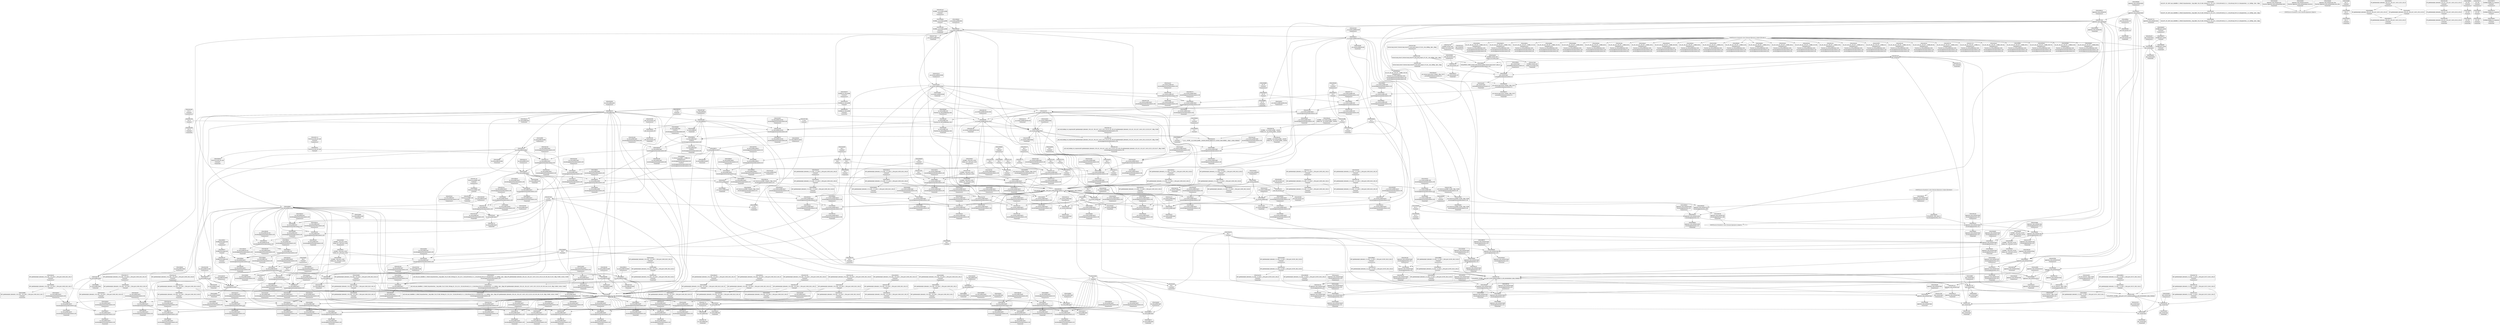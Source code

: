 digraph {
	CE0x53ce6e0 [shape=record,shape=Mrecord,label="{CE0x53ce6e0|aa_cred_profile:tmp10|security/apparmor/include/context.h,100|*SummSource*}"]
	CE0x53b3d00 [shape=record,shape=Mrecord,label="{CE0x53b3d00|aa_cred_profile:tmp15|security/apparmor/include/context.h,100|*SummSource*}"]
	CE0x53b7cd0 [shape=record,shape=Mrecord,label="{CE0x53b7cd0|__aa_current_profile:tmp14|security/apparmor/include/context.h,138|*SummSink*}"]
	CE0x53a6350 [shape=record,shape=Mrecord,label="{CE0x53a6350|aa_cred_profile:tmp|*SummSink*}"]
	CE0x53d4260 [shape=record,shape=Mrecord,label="{CE0x53d4260|aa_cred_profile:tmp24|security/apparmor/include/context.h,100|*SummSink*}"]
	CE0x53c03e0 [shape=record,shape=Mrecord,label="{CE0x53c03e0|__aa_current_profile:do.body}"]
	CE0x53e6440 [shape=record,shape=Mrecord,label="{CE0x53e6440|i64_6|*Constant*|*SummSink*}"]
	CE0x53fb100 [shape=record,shape=Mrecord,label="{CE0x53fb100|aa_cred_profile:tmp15|security/apparmor/include/context.h,100}"]
	CE0x53ebb30 [shape=record,shape=Mrecord,label="{CE0x53ebb30|aa_cred_profile:tmp19|security/apparmor/include/context.h,100|*SummSource*}"]
	CE0x53ee8f0 [shape=record,shape=Mrecord,label="{CE0x53ee8f0|void_(i8*,_i32,_i64)*_asm_sideeffect_1:_09ud2_0A.pushsection___bug_table,_22a_22_0A2:_09.long_1b_-_2b,_$_0:c_-_2b_0A_09.word_$_1:c_,_0_0A_09.org_2b+$_2:c_0A.popsection_,_i,i,i,_dirflag_,_fpsr_,_flags_|*SummSource*}"]
	CE0x53ea1e0 [shape=record,shape=Mrecord,label="{CE0x53ea1e0|i64*_getelementptr_inbounds_(_16_x_i64_,_16_x_i64_*___llvm_gcov_ctr46,_i64_0,_i64_9)|*Constant*|*SummSource*}"]
	CE0x53a7c60 [shape=record,shape=Mrecord,label="{CE0x53a7c60|%struct.task_struct*_(%struct.task_struct**)*_asm_movq_%gs:$_1:P_,$0_,_r,im,_dirflag_,_fpsr_,_flags_}"]
	CE0x53f1400 [shape=record,shape=Mrecord,label="{CE0x53f1400|i1_true|*Constant*}"]
	CE0x5391780 [shape=record,shape=Mrecord,label="{CE0x5391780|aa_cred_profile:tmp1|*SummSink*}"]
	CE0x53f06a0 [shape=record,shape=Mrecord,label="{CE0x53f06a0|aa_cred_profile:tmp9|security/apparmor/include/context.h,100}"]
	CE0x53ece70 [shape=record,shape=Mrecord,label="{CE0x53ece70|aa_cred_profile:tmp21|security/apparmor/include/context.h,100|*SummSource*}"]
	CE0x53da940 [shape=record,shape=Mrecord,label="{CE0x53da940|apparmor_task_setrlimit:task|Function::apparmor_task_setrlimit&Arg::task::|*SummSink*}"]
	CE0x540f590 [shape=record,shape=Mrecord,label="{CE0x540f590|apparmor_task_setrlimit:resource|Function::apparmor_task_setrlimit&Arg::resource::|*SummSink*}"]
	CE0x53d3b30 [shape=record,shape=Mrecord,label="{CE0x53d3b30|get_current:tmp4|./arch/x86/include/asm/current.h,14}"]
	CE0x5405100 [shape=record,shape=Mrecord,label="{CE0x5405100|44:_i32,_48:_i16,_128:_i8*,_:_CMRE_144,152_|*MultipleSource*|Function::aa_cred_profile&Arg::cred::|security/apparmor/include/context.h,138|security/apparmor/include/context.h,99}"]
	CE0x538c320 [shape=record,shape=Mrecord,label="{CE0x538c320|apparmor_task_setrlimit:tmp6|security/apparmor/lsm.c,612|*SummSink*}"]
	CE0x53d3350 [shape=record,shape=Mrecord,label="{CE0x53d3350|aa_cred_profile:lnot.ext|security/apparmor/include/context.h,100}"]
	CE0x53d6f50 [shape=record,shape=Mrecord,label="{CE0x53d6f50|aa_cred_profile:tmp32|security/apparmor/include/context.h,101|*SummSource*}"]
	CE0x53b4620 [shape=record,shape=Mrecord,label="{CE0x53b4620|aa_cred_profile:tmp17|security/apparmor/include/context.h,100|*SummSource*}"]
	CE0x53bc0d0 [shape=record,shape=Mrecord,label="{CE0x53bc0d0|_call_void_lockdep_rcu_suspicious(i8*_getelementptr_inbounds_(_36_x_i8_,_36_x_i8_*_.str12,_i32_0,_i32_0),_i32_138,_i8*_getelementptr_inbounds_(_45_x_i8_,_45_x_i8_*_.str14,_i32_0,_i32_0))_#7,_!dbg_!15483|security/apparmor/include/context.h,138}"]
	CE0x53a8710 [shape=record,shape=Mrecord,label="{CE0x53a8710|aa_cred_profile:if.then}"]
	CE0x53ef1a0 [shape=record,shape=Mrecord,label="{CE0x53ef1a0|44:_i32,_48:_i16,_128:_i8*,_:_CMRE_96,104_|*MultipleSource*|Function::aa_cred_profile&Arg::cred::|security/apparmor/include/context.h,138|security/apparmor/include/context.h,99}"]
	CE0x53d3e30 [shape=record,shape=Mrecord,label="{CE0x53d3e30|i64*_getelementptr_inbounds_(_16_x_i64_,_16_x_i64_*___llvm_gcov_ctr46,_i64_0,_i64_10)|*Constant*|*SummSink*}"]
	CE0x53a87d0 [shape=record,shape=Mrecord,label="{CE0x53a87d0|__aa_current_profile:tmp10|security/apparmor/include/context.h,138|*SummSource*}"]
	CE0x53bb440 [shape=record,shape=Mrecord,label="{CE0x53bb440|__aa_current_profile:tmp16|security/apparmor/include/context.h,138|*SummSink*}"]
	"CONST[source:2(external),value:2(dynamic)][purpose:{subject}][SrcIdx:1]"
	CE0x5393740 [shape=record,shape=Mrecord,label="{CE0x5393740|44:_i32,_48:_i16,_128:_i8*,_:_CMRE_44,48_|*MultipleSource*|Function::aa_cred_profile&Arg::cred::|security/apparmor/include/context.h,138|security/apparmor/include/context.h,99}"]
	CE0x539f930 [shape=record,shape=Mrecord,label="{CE0x539f930|__aa_current_profile:call3|security/apparmor/include/context.h,138|*SummSink*}"]
	CE0x53d4570 [shape=record,shape=Mrecord,label="{CE0x53d4570|aa_cred_profile:tmp25|security/apparmor/include/context.h,100}"]
	CE0x53a3870 [shape=record,shape=Mrecord,label="{CE0x53a3870|apparmor_task_setrlimit:call1|security/apparmor/lsm.c,613}"]
	CE0x5390160 [shape=record,shape=Mrecord,label="{CE0x5390160|apparmor_task_setrlimit:if.then|*SummSource*}"]
	CE0x53a6bb0 [shape=record,shape=Mrecord,label="{CE0x53a6bb0|aa_cred_profile:tmp2|*SummSource*}"]
	CE0x53fec20 [shape=record,shape=Mrecord,label="{CE0x53fec20|aa_cred_profile:tmp6|security/apparmor/include/context.h,100|*SummSink*}"]
	CE0x53d9320 [shape=record,shape=Mrecord,label="{CE0x53d9320|aa_cred_profile:tmp33|security/apparmor/include/context.h,101|*SummSink*}"]
	CE0x53c11c0 [shape=record,shape=Mrecord,label="{CE0x53c11c0|44:_i32,_48:_i16,_128:_i8*,_:_CMRE_0,4_|*MultipleSource*|Function::aa_cred_profile&Arg::cred::|security/apparmor/include/context.h,138|security/apparmor/include/context.h,99}"]
	CE0x52327e0 [shape=record,shape=Mrecord,label="{CE0x52327e0|apparmor_task_setrlimit:cmp|security/apparmor/lsm.c,612|*SummSink*}"]
	CE0x53eabe0 [shape=record,shape=Mrecord,label="{CE0x53eabe0|aa_cred_profile:tmp23|security/apparmor/include/context.h,100|*SummSink*}"]
	"CONST[source:0(mediator),value:2(dynamic)][purpose:{subject}]"
	CE0x53faf40 [shape=record,shape=Mrecord,label="{CE0x53faf40|i64_6|*Constant*|*SummSource*}"]
	CE0x5382bf0 [shape=record,shape=Mrecord,label="{CE0x5382bf0|_call_void_mcount()_#2|*SummSink*}"]
	CE0x53f1140 [shape=record,shape=Mrecord,label="{CE0x53f1140|%struct.aa_profile*_null|*Constant*|*SummSource*}"]
	CE0x53c14f0 [shape=record,shape=Mrecord,label="{CE0x53c14f0|get_current:tmp2}"]
	CE0x53a9350 [shape=record,shape=Mrecord,label="{CE0x53a9350|__aa_current_profile:tmp12|security/apparmor/include/context.h,138|*SummSource*}"]
	CE0x53b0540 [shape=record,shape=Mrecord,label="{CE0x53b0540|__aa_current_profile:tmp7|security/apparmor/include/context.h,138|*SummSink*}"]
	CE0x53ec970 [shape=record,shape=Mrecord,label="{CE0x53ec970|aa_cred_profile:tmp20|security/apparmor/include/context.h,100|*SummSink*}"]
	CE0x53d34d0 [shape=record,shape=Mrecord,label="{CE0x53d34d0|aa_cred_profile:lor.end|*SummSource*}"]
	CE0x53db160 [shape=record,shape=Mrecord,label="{CE0x53db160|aa_cred_profile:tmp30|security/apparmor/include/context.h,100}"]
	CE0x53c1ac0 [shape=record,shape=Mrecord,label="{CE0x53c1ac0|i64_3|*Constant*}"]
	CE0x53c15d0 [shape=record,shape=Mrecord,label="{CE0x53c15d0|get_current:tmp2|*SummSink*}"]
	CE0x53ee4f0 [shape=record,shape=Mrecord,label="{CE0x53ee4f0|void_(i8*,_i32,_i64)*_asm_sideeffect_1:_09ud2_0A.pushsection___bug_table,_22a_22_0A2:_09.long_1b_-_2b,_$_0:c_-_2b_0A_09.word_$_1:c_,_0_0A_09.org_2b+$_2:c_0A.popsection_,_i,i,i,_dirflag_,_fpsr_,_flags_}"]
	CE0x53a6b40 [shape=record,shape=Mrecord,label="{CE0x53a6b40|aa_cred_profile:tmp2}"]
	CE0x538e830 [shape=record,shape=Mrecord,label="{CE0x538e830|__aa_current_profile:tmp|*SummSink*}"]
	CE0x53f0890 [shape=record,shape=Mrecord,label="{CE0x53f0890|aa_cred_profile:tmp9|security/apparmor/include/context.h,100|*SummSource*}"]
	CE0x53aa740 [shape=record,shape=Mrecord,label="{CE0x53aa740|GLOBAL:current_task|Global_var:current_task|*SummSource*}"]
	CE0x53fd350 [shape=record,shape=Mrecord,label="{CE0x53fd350|aa_cred_profile:profile|security/apparmor/include/context.h,100}"]
	CE0x53bd240 [shape=record,shape=Mrecord,label="{CE0x53bd240|__aa_current_profile:tmp19|security/apparmor/include/context.h,138}"]
	CE0x53f9450 [shape=record,shape=Mrecord,label="{CE0x53f9450|aa_cred_profile:lnot.ext|security/apparmor/include/context.h,100|*SummSink*}"]
	CE0x5389b60 [shape=record,shape=Mrecord,label="{CE0x5389b60|i64_3|*Constant*|*SummSource*}"]
	CE0x53bacc0 [shape=record,shape=Mrecord,label="{CE0x53bacc0|__aa_current_profile:tmp15|security/apparmor/include/context.h,138}"]
	CE0x538c2b0 [shape=record,shape=Mrecord,label="{CE0x538c2b0|apparmor_task_setrlimit:tmp6|security/apparmor/lsm.c,612|*SummSource*}"]
	CE0x53b10f0 [shape=record,shape=Mrecord,label="{CE0x53b10f0|aa_cred_profile:do.cond|*SummSink*}"]
	CE0x53fefc0 [shape=record,shape=Mrecord,label="{CE0x53fefc0|GLOBAL:__llvm_gcov_ctr46|Global_var:__llvm_gcov_ctr46}"]
	CE0x53d10f0 [shape=record,shape=Mrecord,label="{CE0x53d10f0|_call_void_mcount()_#2|*SummSink*}"]
	CE0x5390050 [shape=record,shape=Mrecord,label="{CE0x5390050|i64*_getelementptr_inbounds_(_5_x_i64_,_5_x_i64_*___llvm_gcov_ctr105,_i64_0,_i64_0)|*Constant*|*SummSink*}"]
	CE0x53c0b20 [shape=record,shape=Mrecord,label="{CE0x53c0b20|i64*_getelementptr_inbounds_(_2_x_i64_,_2_x_i64_*___llvm_gcov_ctr112,_i64_0,_i64_1)|*Constant*}"]
	CE0x5397fd0 [shape=record,shape=Mrecord,label="{CE0x5397fd0|apparmor_task_setrlimit:if.end|*SummSource*}"]
	CE0x53afaf0 [shape=record,shape=Mrecord,label="{CE0x53afaf0|__aa_current_profile:tmp5|security/apparmor/include/context.h,138|*SummSink*}"]
	CE0x53d1cd0 [shape=record,shape=Mrecord,label="{CE0x53d1cd0|i64_3|*Constant*}"]
	CE0x53bf1d0 [shape=record,shape=Mrecord,label="{CE0x53bf1d0|__aa_current_profile:tmp17|security/apparmor/include/context.h,138|*SummSource*}"]
	CE0x53a5c20 [shape=record,shape=Mrecord,label="{CE0x53a5c20|aa_cred_profile:do.body}"]
	CE0x53c0dc0 [shape=record,shape=Mrecord,label="{CE0x53c0dc0|aa_cred_profile:security|security/apparmor/include/context.h,99|*SummSource*}"]
	CE0x53ac920 [shape=record,shape=Mrecord,label="{CE0x53ac920|__aa_current_profile:tmp3}"]
	CE0x53df5f0 [shape=record,shape=Mrecord,label="{CE0x53df5f0|i64*_getelementptr_inbounds_(_16_x_i64_,_16_x_i64_*___llvm_gcov_ctr46,_i64_0,_i64_1)|*Constant*|*SummSink*}"]
	CE0x53a8b30 [shape=record,shape=Mrecord,label="{CE0x53a8b30|__aa_current_profile:tmp11|security/apparmor/include/context.h,138}"]
	CE0x54041d0 [shape=record,shape=Mrecord,label="{CE0x54041d0|aa_cred_profile:tmp7|security/apparmor/include/context.h,100|*SummSink*}"]
	CE0x53901d0 [shape=record,shape=Mrecord,label="{CE0x53901d0|apparmor_task_setrlimit:if.then|*SummSink*}"]
	CE0x53fab70 [shape=record,shape=Mrecord,label="{CE0x53fab70|i64_5|*Constant*}"]
	CE0x53a6130 [shape=record,shape=Mrecord,label="{CE0x53a6130|__aa_current_profile:bb|*SummSink*}"]
	CE0x53b3250 [shape=record,shape=Mrecord,label="{CE0x53b3250|i64*_getelementptr_inbounds_(_11_x_i64_,_11_x_i64_*___llvm_gcov_ctr58,_i64_0,_i64_0)|*Constant*|*SummSink*}"]
	CE0x53d6fc0 [shape=record,shape=Mrecord,label="{CE0x53d6fc0|aa_cred_profile:tmp32|security/apparmor/include/context.h,101|*SummSink*}"]
	CE0x53cd9b0 [shape=record,shape=Mrecord,label="{CE0x53cd9b0|aa_cred_profile:tmp9|security/apparmor/include/context.h,100|*SummSink*}"]
	CE0x53b0aa0 [shape=record,shape=Mrecord,label="{CE0x53b0aa0|GLOBAL:__aa_current_profile.__warned|Global_var:__aa_current_profile.__warned|*SummSource*}"]
	CE0x53dfd50 [shape=record,shape=Mrecord,label="{CE0x53dfd50|get_current:tmp4|./arch/x86/include/asm/current.h,14|*SummSource*}"]
	CE0x53d2710 [shape=record,shape=Mrecord,label="{CE0x53d2710|aa_cred_profile:tmp13|*SummSink*}"]
	CE0x53a0070 [shape=record,shape=Mrecord,label="{CE0x53a0070|aa_cred_profile:do.cond}"]
	CE0x5404ec0 [shape=record,shape=Mrecord,label="{CE0x5404ec0|44:_i32,_48:_i16,_128:_i8*,_:_CMRE_136,144_|*MultipleSource*|Function::aa_cred_profile&Arg::cred::|security/apparmor/include/context.h,138|security/apparmor/include/context.h,99}"]
	CE0x53fcee0 [shape=record,shape=Mrecord,label="{CE0x53fcee0|aa_cred_profile:tmp11|security/apparmor/include/context.h,100}"]
	CE0x540ddd0 [shape=record,shape=Mrecord,label="{CE0x540ddd0|apparmor_task_setrlimit:new_rlim|Function::apparmor_task_setrlimit&Arg::new_rlim::|*SummSink*}"]
	CE0x538cf00 [shape=record,shape=Mrecord,label="{CE0x538cf00|apparmor_task_setrlimit:tmp5|security/apparmor/lsm.c,612|*SummSource*}"]
	CE0x53bb600 [shape=record,shape=Mrecord,label="{CE0x53bb600|i8_1|*Constant*}"]
	CE0x53d23a0 [shape=record,shape=Mrecord,label="{CE0x53d23a0|aa_cred_profile:lnot|security/apparmor/include/context.h,100|*SummSink*}"]
	CE0x53976f0 [shape=record,shape=Mrecord,label="{CE0x53976f0|aa_cred_profile:do.end}"]
	CE0x53fa5a0 [shape=record,shape=Mrecord,label="{CE0x53fa5a0|aa_cred_profile:tobool4|security/apparmor/include/context.h,100|*SummSource*}"]
	CE0x53c1720 [shape=record,shape=Mrecord,label="{CE0x53c1720|get_current:tmp3}"]
	CE0x53e0050 [shape=record,shape=Mrecord,label="{CE0x53e0050|get_current:tmp3|*SummSink*}"]
	CE0x53d50f0 [shape=record,shape=Mrecord,label="{CE0x53d50f0|i64*_getelementptr_inbounds_(_16_x_i64_,_16_x_i64_*___llvm_gcov_ctr46,_i64_0,_i64_12)|*Constant*|*SummSink*}"]
	CE0x53a4390 [shape=record,shape=Mrecord,label="{CE0x53a4390|i64*_getelementptr_inbounds_(_5_x_i64_,_5_x_i64_*___llvm_gcov_ctr105,_i64_0,_i64_4)|*Constant*|*SummSource*}"]
	CE0x53f0200 [shape=record,shape=Mrecord,label="{CE0x53f0200|i64*_getelementptr_inbounds_(_16_x_i64_,_16_x_i64_*___llvm_gcov_ctr46,_i64_0,_i64_14)|*Constant*|*SummSource*}"]
	CE0x53e9d80 [shape=record,shape=Mrecord,label="{CE0x53e9d80|i64_12|*Constant*}"]
	CE0x538fbe0 [shape=record,shape=Mrecord,label="{CE0x538fbe0|i64*_getelementptr_inbounds_(_5_x_i64_,_5_x_i64_*___llvm_gcov_ctr105,_i64_0,_i64_3)|*Constant*|*SummSource*}"]
	CE0x53bad30 [shape=record,shape=Mrecord,label="{CE0x53bad30|__aa_current_profile:tmp15|security/apparmor/include/context.h,138|*SummSource*}"]
	CE0x53bf640 [shape=record,shape=Mrecord,label="{CE0x53bf640|__aa_current_profile:tmp18|security/apparmor/include/context.h,138|*SummSource*}"]
	CE0x53a6040 [shape=record,shape=Mrecord,label="{CE0x53a6040|__aa_current_profile:bb|*SummSource*}"]
	CE0x53bf3b0 [shape=record,shape=Mrecord,label="{CE0x53bf3b0|__aa_current_profile:tmp18|security/apparmor/include/context.h,138}"]
	CE0x53d0dc0 [shape=record,shape=Mrecord,label="{CE0x53d0dc0|_call_void_mcount()_#2}"]
	CE0x53dba20 [shape=record,shape=Mrecord,label="{CE0x53dba20|i64*_getelementptr_inbounds_(_16_x_i64_,_16_x_i64_*___llvm_gcov_ctr46,_i64_0,_i64_15)|*Constant*|*SummSource*}"]
	CE0x53ab530 [shape=record,shape=Mrecord,label="{CE0x53ab530|i64_5|*Constant*}"]
	CE0x53a33f0 [shape=record,shape=Mrecord,label="{CE0x53a33f0|_ret_i32_%error.0,_!dbg_!15482|security/apparmor/lsm.c,615|*SummSink*}"]
	CE0x538b0d0 [shape=record,shape=Mrecord,label="{CE0x538b0d0|i64*_getelementptr_inbounds_(_5_x_i64_,_5_x_i64_*___llvm_gcov_ctr105,_i64_0,_i64_3)|*Constant*|*SummSink*}"]
	CE0x53e0d50 [shape=record,shape=Mrecord,label="{CE0x53e0d50|COLLAPSED:_GCMRE___llvm_gcov_ctr46_internal_global_16_x_i64_zeroinitializer:_elem_0:default:}"]
	CE0x53b1060 [shape=record,shape=Mrecord,label="{CE0x53b1060|aa_cred_profile:do.cond|*SummSource*}"]
	CE0x53fbf80 [shape=record,shape=Mrecord,label="{CE0x53fbf80|44:_i32,_48:_i16,_128:_i8*,_:_CMRE_28,32_|*MultipleSource*|Function::aa_cred_profile&Arg::cred::|security/apparmor/include/context.h,138|security/apparmor/include/context.h,99}"]
	CE0x53aabf0 [shape=record,shape=Mrecord,label="{CE0x53aabf0|__aa_current_profile:tobool1|security/apparmor/include/context.h,138|*SummSink*}"]
	CE0x53d28f0 [shape=record,shape=Mrecord,label="{CE0x53d28f0|aa_cred_profile:lnot2|security/apparmor/include/context.h,100}"]
	CE0x53e8f80 [shape=record,shape=Mrecord,label="{CE0x53e8f80|i64*_getelementptr_inbounds_(_16_x_i64_,_16_x_i64_*___llvm_gcov_ctr46,_i64_0,_i64_7)|*Constant*|*SummSink*}"]
	CE0x53b0160 [shape=record,shape=Mrecord,label="{CE0x53b0160|__aa_current_profile:tmp7|security/apparmor/include/context.h,138}"]
	CE0x53d4180 [shape=record,shape=Mrecord,label="{CE0x53d4180|aa_cred_profile:tmp24|security/apparmor/include/context.h,100}"]
	CE0x53d03a0 [shape=record,shape=Mrecord,label="{CE0x53d03a0|44:_i32,_48:_i16,_128:_i8*,_:_CMRE_168,176_|*MultipleSource*|Function::aa_cred_profile&Arg::cred::|security/apparmor/include/context.h,138|security/apparmor/include/context.h,99}"]
	CE0x538e8c0 [shape=record,shape=Mrecord,label="{CE0x538e8c0|i64_1|*Constant*}"]
	CE0x53a7da0 [shape=record,shape=Mrecord,label="{CE0x53a7da0|%struct.task_struct*_(%struct.task_struct**)*_asm_movq_%gs:$_1:P_,$0_,_r,im,_dirflag_,_fpsr_,_flags_|*SummSource*}"]
	CE0x53f9820 [shape=record,shape=Mrecord,label="{CE0x53f9820|aa_cred_profile:conv|security/apparmor/include/context.h,100|*SummSource*}"]
	CE0x53a7170 [shape=record,shape=Mrecord,label="{CE0x53a7170|i64*_getelementptr_inbounds_(_11_x_i64_,_11_x_i64_*___llvm_gcov_ctr58,_i64_0,_i64_1)|*Constant*|*SummSource*}"]
	CE0x53953b0 [shape=record,shape=Mrecord,label="{CE0x53953b0|aa_cred_profile:do.end10|*SummSource*}"]
	CE0x53b8db0 [shape=record,shape=Mrecord,label="{CE0x53b8db0|i8*_getelementptr_inbounds_(_36_x_i8_,_36_x_i8_*_.str12,_i32_0,_i32_0)|*Constant*}"]
	CE0x53fd0b0 [shape=record,shape=Mrecord,label="{CE0x53fd0b0|aa_cred_profile:tmp11|security/apparmor/include/context.h,100|*SummSource*}"]
	CE0x53b8890 [shape=record,shape=Mrecord,label="{CE0x53b8890|i64*_getelementptr_inbounds_(_11_x_i64_,_11_x_i64_*___llvm_gcov_ctr58,_i64_0,_i64_8)|*Constant*}"]
	CE0x5393b80 [shape=record,shape=Mrecord,label="{CE0x5393b80|44:_i32,_48:_i16,_128:_i8*,_:_CMRE_52,56_|*MultipleSource*|Function::aa_cred_profile&Arg::cred::|security/apparmor/include/context.h,138|security/apparmor/include/context.h,99}"]
	CE0x53a5f10 [shape=record,shape=Mrecord,label="{CE0x53a5f10|__aa_current_profile:land.lhs.true|*SummSource*}"]
	CE0x5389d40 [shape=record,shape=Mrecord,label="{CE0x5389d40|__aa_current_profile:entry|*SummSource*}"]
	CE0x5403b80 [shape=record,shape=Mrecord,label="{CE0x5403b80|GLOBAL:__llvm_gcov_ctr46|Global_var:__llvm_gcov_ctr46|*SummSource*}"]
	CE0x53efb70 [shape=record,shape=Mrecord,label="{CE0x53efb70|aa_cred_profile:do.end10}"]
	CE0x53ed800 [shape=record,shape=Mrecord,label="{CE0x53ed800|void_(i8*,_i32,_i64)*_asm_sideeffect_1:_09ud2_0A.pushsection___bug_table,_22a_22_0A2:_09.long_1b_-_2b,_$_0:c_-_2b_0A_09.word_$_1:c_,_0_0A_09.org_2b+$_2:c_0A.popsection_,_i,i,i,_dirflag_,_fpsr_,_flags_|*SummSink*}"]
	CE0x53fda00 [shape=record,shape=Mrecord,label="{CE0x53fda00|0:_%struct.aa_profile*,_:_CMRE_0,8_|*MultipleSource*|security/apparmor/include/context.h,99|*LoadInst*|security/apparmor/include/context.h,99|security/apparmor/include/context.h,100}"]
	CE0x53b32c0 [shape=record,shape=Mrecord,label="{CE0x53b32c0|__aa_current_profile:tmp}"]
	CE0x53a3290 [shape=record,shape=Mrecord,label="{CE0x53a3290|_ret_i32_%error.0,_!dbg_!15482|security/apparmor/lsm.c,615}"]
	CE0x53e9ea0 [shape=record,shape=Mrecord,label="{CE0x53e9ea0|i64_12|*Constant*|*SummSink*}"]
	CE0x53b57f0 [shape=record,shape=Mrecord,label="{CE0x53b57f0|GLOBAL:aa_cred_profile|*Constant*|*SummSink*}"]
	CE0x53aa5a0 [shape=record,shape=Mrecord,label="{CE0x53aa5a0|GLOBAL:current_task|Global_var:current_task}"]
	CE0x53c1fa0 [shape=record,shape=Mrecord,label="{CE0x53c1fa0|__aa_current_profile:tmp4|security/apparmor/include/context.h,138|*SummSource*}"]
	CE0x53db860 [shape=record,shape=Mrecord,label="{CE0x53db860|i64*_getelementptr_inbounds_(_16_x_i64_,_16_x_i64_*___llvm_gcov_ctr46,_i64_0,_i64_15)|*Constant*}"]
	CE0x538f1f0 [shape=record,shape=Mrecord,label="{CE0x538f1f0|apparmor_task_setrlimit:tmp7|security/apparmor/lsm.c,613|*SummSource*}"]
	CE0x53bc4f0 [shape=record,shape=Mrecord,label="{CE0x53bc4f0|i8*_getelementptr_inbounds_(_45_x_i8_,_45_x_i8_*_.str14,_i32_0,_i32_0)|*Constant*}"]
	CE0x53b44a0 [shape=record,shape=Mrecord,label="{CE0x53b44a0|aa_cred_profile:tmp16|security/apparmor/include/context.h,100|*SummSink*}"]
	CE0x53f04c0 [shape=record,shape=Mrecord,label="{CE0x53f04c0|aa_cred_profile:tmp8|security/apparmor/include/context.h,100|*SummSink*}"]
	CE0x53ef9f0 [shape=record,shape=Mrecord,label="{CE0x53ef9f0|aa_cred_profile:do.body|*SummSource*}"]
	CE0x53be3c0 [shape=record,shape=Mrecord,label="{CE0x53be3c0|_ret_%struct.task_struct*_%tmp4,_!dbg_!15471|./arch/x86/include/asm/current.h,14|*SummSource*}"]
	CE0x53e9660 [shape=record,shape=Mrecord,label="{CE0x53e9660|i32_100|*Constant*}"]
	CE0x53b30c0 [shape=record,shape=Mrecord,label="{CE0x53b30c0|i64*_getelementptr_inbounds_(_11_x_i64_,_11_x_i64_*___llvm_gcov_ctr58,_i64_0,_i64_0)|*Constant*|*SummSource*}"]
	CE0x53cdea0 [shape=record,shape=Mrecord,label="{CE0x53cdea0|i64*_getelementptr_inbounds_(_16_x_i64_,_16_x_i64_*___llvm_gcov_ctr46,_i64_0,_i64_4)|*Constant*|*SummSource*}"]
	"CONST[source:0(mediator),value:2(dynamic)][purpose:{subject}][SrcIdx:0]"
	CE0x52326d0 [shape=record,shape=Mrecord,label="{CE0x52326d0|apparmor_task_setrlimit:cmp|security/apparmor/lsm.c,612|*SummSource*}"]
	CE0x53a6730 [shape=record,shape=Mrecord,label="{CE0x53a6730|__aa_current_profile:tmp1}"]
	CE0x53acec0 [shape=record,shape=Mrecord,label="{CE0x53acec0|__aa_current_profile:call|security/apparmor/include/context.h,138|*SummSource*}"]
	CE0x53a8600 [shape=record,shape=Mrecord,label="{CE0x53a8600|aa_cred_profile:do.body6|*SummSink*}"]
	CE0x53ed4c0 [shape=record,shape=Mrecord,label="{CE0x53ed4c0|_call_void_asm_sideeffect_1:_09ud2_0A.pushsection___bug_table,_22a_22_0A2:_09.long_1b_-_2b,_$_0:c_-_2b_0A_09.word_$_1:c_,_0_0A_09.org_2b+$_2:c_0A.popsection_,_i,i,i,_dirflag_,_fpsr_,_flags_(i8*_getelementptr_inbounds_(_36_x_i8_,_36_x_i8_*_.str12,_i32_0,_i32_0),_i32_100,_i64_12)_#2,_!dbg_!15490,_!srcloc_!15493|security/apparmor/include/context.h,100|*SummSource*}"]
	CE0x53eaac0 [shape=record,shape=Mrecord,label="{CE0x53eaac0|aa_cred_profile:tmp23|security/apparmor/include/context.h,100|*SummSource*}"]
	CE0x53b5670 [shape=record,shape=Mrecord,label="{CE0x53b5670|GLOBAL:aa_cred_profile|*Constant*|*SummSource*}"]
	CE0x53fa2d0 [shape=record,shape=Mrecord,label="{CE0x53fa2d0|aa_cred_profile:expval|security/apparmor/include/context.h,100|*SummSource*}"]
	CE0x53c0250 [shape=record,shape=Mrecord,label="{CE0x53c0250|aa_cred_profile:tmp4|*LoadInst*|security/apparmor/include/context.h,99|*SummSink*}"]
	CE0x5394af0 [shape=record,shape=Mrecord,label="{CE0x5394af0|44:_i32,_48:_i16,_128:_i8*,_:_CMRE_88,89_|*MultipleSource*|Function::aa_cred_profile&Arg::cred::|security/apparmor/include/context.h,138|security/apparmor/include/context.h,99}"]
	CE0x539f9a0 [shape=record,shape=Mrecord,label="{CE0x539f9a0|i64*_getelementptr_inbounds_(_11_x_i64_,_11_x_i64_*___llvm_gcov_ctr58,_i64_0,_i64_1)|*Constant*|*SummSink*}"]
	CE0x539ff60 [shape=record,shape=Mrecord,label="{CE0x539ff60|aa_cred_profile:if.then|*SummSink*}"]
	CE0x53e8710 [shape=record,shape=Mrecord,label="{CE0x53e8710|aa_cred_profile:tmp17|security/apparmor/include/context.h,100|*SummSink*}"]
	CE0x53ef3e0 [shape=record,shape=Mrecord,label="{CE0x53ef3e0|44:_i32,_48:_i16,_128:_i8*,_:_CMRE_104,112_|*MultipleSource*|Function::aa_cred_profile&Arg::cred::|security/apparmor/include/context.h,138|security/apparmor/include/context.h,99}"]
	CE0x5395490 [shape=record,shape=Mrecord,label="{CE0x5395490|aa_cred_profile:do.end10|*SummSink*}"]
	CE0x53a4530 [shape=record,shape=Mrecord,label="{CE0x53a4530|i64*_getelementptr_inbounds_(_5_x_i64_,_5_x_i64_*___llvm_gcov_ctr105,_i64_0,_i64_4)|*Constant*|*SummSink*}"]
	CE0x53aecb0 [shape=record,shape=Mrecord,label="{CE0x53aecb0|__aa_current_profile:if.end|*SummSource*}"]
	CE0x53b5230 [shape=record,shape=Mrecord,label="{CE0x53b5230|GLOBAL:aa_cred_profile|*Constant*}"]
	CE0x53be2b0 [shape=record,shape=Mrecord,label="{CE0x53be2b0|get_current:entry|*SummSink*}"]
	CE0x53e8c40 [shape=record,shape=Mrecord,label="{CE0x53e8c40|i64*_getelementptr_inbounds_(_16_x_i64_,_16_x_i64_*___llvm_gcov_ctr46,_i64_0,_i64_7)|*Constant*|*SummSource*}"]
	CE0x53bde80 [shape=record,shape=Mrecord,label="{CE0x53bde80|GLOBAL:get_current|*Constant*|*SummSink*}"]
	CE0x538b840 [shape=record,shape=Mrecord,label="{CE0x538b840|apparmor_task_setrlimit:tmp3|security/apparmor/lsm.c,612|*SummSink*}"]
	CE0x5403f50 [shape=record,shape=Mrecord,label="{CE0x5403f50|aa_cred_profile:tmp7|security/apparmor/include/context.h,100|*SummSource*}"]
	CE0x53efcd0 [shape=record,shape=Mrecord,label="{CE0x53efcd0|aa_cred_profile:tmp29|security/apparmor/include/context.h,100|*SummSink*}"]
	CE0x53c0600 [shape=record,shape=Mrecord,label="{CE0x53c0600|__aa_current_profile:do.body|*SummSink*}"]
	CE0x53acb10 [shape=record,shape=Mrecord,label="{CE0x53acb10|__aa_current_profile:tmp3|*SummSink*}"]
	CE0x53277d0 [shape=record,shape=Mrecord,label="{CE0x53277d0|__aa_current_profile:entry|*SummSink*}"]
	CE0x53a38e0 [shape=record,shape=Mrecord,label="{CE0x53a38e0|apparmor_task_setrlimit:call1|security/apparmor/lsm.c,613|*SummSource*}"]
	CE0x53d3190 [shape=record,shape=Mrecord,label="{CE0x53d3190|aa_cred_profile:lnot3|security/apparmor/include/context.h,100|*SummSink*}"]
	CE0x53ec890 [shape=record,shape=Mrecord,label="{CE0x53ec890|aa_cred_profile:tmp20|security/apparmor/include/context.h,100}"]
	CE0x53a47a0 [shape=record,shape=Mrecord,label="{CE0x53a47a0|apparmor_task_setrlimit:tmp9|security/apparmor/lsm.c,615}"]
	CE0x53ecc80 [shape=record,shape=Mrecord,label="{CE0x53ecc80|aa_cred_profile:tmp21|security/apparmor/include/context.h,100}"]
	CE0x53cd700 [shape=record,shape=Mrecord,label="{CE0x53cd700|get_current:tmp1|*SummSource*}"]
	CE0x53e5580 [shape=record,shape=Mrecord,label="{CE0x53e5580|i32_22|*Constant*|*SummSink*}"]
	CE0x53b3980 [shape=record,shape=Mrecord,label="{CE0x53b3980|aa_cred_profile:tmp14|security/apparmor/include/context.h,100|*SummSink*}"]
	CE0x53926c0 [shape=record,shape=Mrecord,label="{CE0x53926c0|apparmor_task_setrlimit:tmp4|security/apparmor/lsm.c,612|*SummSink*}"]
	CE0x53bada0 [shape=record,shape=Mrecord,label="{CE0x53bada0|__aa_current_profile:tmp15|security/apparmor/include/context.h,138|*SummSink*}"]
	CE0x53a8540 [shape=record,shape=Mrecord,label="{CE0x53a8540|aa_cred_profile:do.body6|*SummSource*}"]
	CE0x53ab390 [shape=record,shape=Mrecord,label="{CE0x53ab390|__aa_current_profile:tmp10|security/apparmor/include/context.h,138}"]
	CE0x53a3b60 [shape=record,shape=Mrecord,label="{CE0x53a3b60|apparmor_task_setrlimit:error.0}"]
	CE0x53b9370 [shape=record,shape=Mrecord,label="{CE0x53b9370|i8*_getelementptr_inbounds_(_36_x_i8_,_36_x_i8_*_.str12,_i32_0,_i32_0)|*Constant*|*SummSink*}"]
	CE0x538f670 [shape=record,shape=Mrecord,label="{CE0x538f670|apparmor_task_setrlimit:tmp8|security/apparmor/lsm.c,613}"]
	CE0x538a6c0 [shape=record,shape=Mrecord,label="{CE0x538a6c0|apparmor_task_setrlimit:entry}"]
	CE0x53bc1b0 [shape=record,shape=Mrecord,label="{CE0x53bc1b0|_call_void_lockdep_rcu_suspicious(i8*_getelementptr_inbounds_(_36_x_i8_,_36_x_i8_*_.str12,_i32_0,_i32_0),_i32_138,_i8*_getelementptr_inbounds_(_45_x_i8_,_45_x_i8_*_.str14,_i32_0,_i32_0))_#7,_!dbg_!15483|security/apparmor/include/context.h,138|*SummSink*}"]
	CE0x53ad850 [shape=record,shape=Mrecord,label="{CE0x53ad850|apparmor_task_setrlimit:tmp10|security/apparmor/lsm.c,615}"]
	CE0x53f1a40 [shape=record,shape=Mrecord,label="{CE0x53f1a40|aa_cred_profile:tmp13}"]
	CE0x53d38b0 [shape=record,shape=Mrecord,label="{CE0x53d38b0|i64*_getelementptr_inbounds_(_16_x_i64_,_16_x_i64_*___llvm_gcov_ctr46,_i64_0,_i64_1)|*Constant*|*SummSource*}"]
	CE0x53c1de0 [shape=record,shape=Mrecord,label="{CE0x53c1de0|i64_0|*Constant*}"]
	CE0x538edf0 [shape=record,shape=Mrecord,label="{CE0x538edf0|i64_0|*Constant*}"]
	CE0x53ea120 [shape=record,shape=Mrecord,label="{CE0x53ea120|i64*_getelementptr_inbounds_(_16_x_i64_,_16_x_i64_*___llvm_gcov_ctr46,_i64_0,_i64_9)|*Constant*}"]
	CE0x53ae340 [shape=record,shape=Mrecord,label="{CE0x53ae340|__aa_current_profile:tmp8|security/apparmor/include/context.h,138|*SummSink*}"]
	CE0x53d91a0 [shape=record,shape=Mrecord,label="{CE0x53d91a0|aa_cred_profile:tmp33|security/apparmor/include/context.h,101|*SummSource*}"]
	CE0x53ce750 [shape=record,shape=Mrecord,label="{CE0x53ce750|aa_cred_profile:tmp10|security/apparmor/include/context.h,100|*SummSink*}"]
	CE0x53a4810 [shape=record,shape=Mrecord,label="{CE0x53a4810|apparmor_task_setrlimit:tmp9|security/apparmor/lsm.c,615|*SummSource*}"]
	CE0x538f780 [shape=record,shape=Mrecord,label="{CE0x538f780|apparmor_task_setrlimit:tmp8|security/apparmor/lsm.c,613|*SummSource*}"]
	CE0x53b4c80 [shape=record,shape=Mrecord,label="{CE0x53b4c80|__aa_current_profile:tmp21|security/apparmor/include/context.h,138|*SummSink*}"]
	CE0x5395df0 [shape=record,shape=Mrecord,label="{CE0x5395df0|apparmor_task_setrlimit:if.end}"]
	CE0x53b5df0 [shape=record,shape=Mrecord,label="{CE0x53b5df0|aa_cred_profile:cred|Function::aa_cred_profile&Arg::cred::|*SummSink*}"]
	CE0x53d6ee0 [shape=record,shape=Mrecord,label="{CE0x53d6ee0|aa_cred_profile:tmp32|security/apparmor/include/context.h,101}"]
	CE0x53bc140 [shape=record,shape=Mrecord,label="{CE0x53bc140|_call_void_lockdep_rcu_suspicious(i8*_getelementptr_inbounds_(_36_x_i8_,_36_x_i8_*_.str12,_i32_0,_i32_0),_i32_138,_i8*_getelementptr_inbounds_(_45_x_i8_,_45_x_i8_*_.str14,_i32_0,_i32_0))_#7,_!dbg_!15483|security/apparmor/include/context.h,138|*SummSource*}"]
	CE0x5394670 [shape=record,shape=Mrecord,label="{CE0x5394670|44:_i32,_48:_i16,_128:_i8*,_:_CMRE_72,80_|*MultipleSource*|Function::aa_cred_profile&Arg::cred::|security/apparmor/include/context.h,138|security/apparmor/include/context.h,99}"]
	CE0x53ae1b0 [shape=record,shape=Mrecord,label="{CE0x53ae1b0|__aa_current_profile:tmp8|security/apparmor/include/context.h,138|*SummSource*}"]
	CE0x53d9f90 [shape=record,shape=Mrecord,label="{CE0x53d9f90|aa_cred_profile:tmp34|security/apparmor/include/context.h,101|*SummSink*}"]
	CE0x53d39d0 [shape=record,shape=Mrecord,label="{CE0x53d39d0|_call_void_mcount()_#2|*SummSource*}"]
	CE0x5404c80 [shape=record,shape=Mrecord,label="{CE0x5404c80|44:_i32,_48:_i16,_128:_i8*,_:_CMRE_128,136_|*MultipleSource*|Function::aa_cred_profile&Arg::cred::|security/apparmor/include/context.h,138|security/apparmor/include/context.h,99}"]
	CE0x538ac10 [shape=record,shape=Mrecord,label="{CE0x538ac10|apparmor_task_setrlimit:tmp|*SummSink*}"]
	CE0x53916a0 [shape=record,shape=Mrecord,label="{CE0x53916a0|aa_cred_profile:tmp1}"]
	CE0x5f4cf40 [shape=record,shape=Mrecord,label="{CE0x5f4cf40|i64_1|*Constant*|*SummSink*}"]
	CE0x53ec180 [shape=record,shape=Mrecord,label="{CE0x53ec180|i64*_getelementptr_inbounds_(_16_x_i64_,_16_x_i64_*___llvm_gcov_ctr46,_i64_0,_i64_8)|*Constant*|*SummSource*}"]
	CE0x53fa9b0 [shape=record,shape=Mrecord,label="{CE0x53fa9b0|aa_cred_profile:tobool4|security/apparmor/include/context.h,100|*SummSink*}"]
	CE0x5397a80 [shape=record,shape=Mrecord,label="{CE0x5397a80|aa_cred_profile:bb|*SummSource*}"]
	CE0x53a6e70 [shape=record,shape=Mrecord,label="{CE0x53a6e70|aa_cred_profile:tmp3|*SummSink*}"]
	CE0x53cd690 [shape=record,shape=Mrecord,label="{CE0x53cd690|get_current:tmp1}"]
	CE0x53ebc50 [shape=record,shape=Mrecord,label="{CE0x53ebc50|aa_cred_profile:tmp19|security/apparmor/include/context.h,100|*SummSink*}"]
	CE0x5397930 [shape=record,shape=Mrecord,label="{CE0x5397930|aa_cred_profile:do.end|*SummSink*}"]
	CE0x53ab5d0 [shape=record,shape=Mrecord,label="{CE0x53ab5d0|i64_5|*Constant*|*SummSource*}"]
	CE0x53b61a0 [shape=record,shape=Mrecord,label="{CE0x53b61a0|_ret_%struct.aa_profile*_%tmp34,_!dbg_!15510|security/apparmor/include/context.h,101}"]
	CE0x53d75a0 [shape=record,shape=Mrecord,label="{CE0x53d75a0|aa_cred_profile:tmp26|security/apparmor/include/context.h,100}"]
	CE0x53be9c0 [shape=record,shape=Mrecord,label="{CE0x53be9c0|i64*_getelementptr_inbounds_(_11_x_i64_,_11_x_i64_*___llvm_gcov_ctr58,_i64_0,_i64_9)|*Constant*}"]
	CE0x53b2dd0 [shape=record,shape=Mrecord,label="{CE0x53b2dd0|aa_cred_profile:lor.rhs|*SummSink*}"]
	CE0x53d22b0 [shape=record,shape=Mrecord,label="{CE0x53d22b0|get_current:tmp}"]
	CE0x5391de0 [shape=record,shape=Mrecord,label="{CE0x5391de0|GLOBAL:__aa_current_profile|*Constant*|*SummSink*}"]
	CE0x53b1570 [shape=record,shape=Mrecord,label="{CE0x53b1570|get_current:bb|*SummSink*}"]
	CE0x53e8620 [shape=record,shape=Mrecord,label="{CE0x53e8620|aa_cred_profile:tmp17|security/apparmor/include/context.h,100}"]
	CE0x53d16c0 [shape=record,shape=Mrecord,label="{CE0x53d16c0|aa_cred_profile:tobool|security/apparmor/include/context.h,100|*SummSink*}"]
	CE0x53bc790 [shape=record,shape=Mrecord,label="{CE0x53bc790|i64*_getelementptr_inbounds_(_11_x_i64_,_11_x_i64_*___llvm_gcov_ctr58,_i64_0,_i64_10)|*Constant*}"]
	CE0x53b6380 [shape=record,shape=Mrecord,label="{CE0x53b6380|_ret_%struct.aa_profile*_%tmp34,_!dbg_!15510|security/apparmor/include/context.h,101|*SummSink*}"]
	CE0x53f99b0 [shape=record,shape=Mrecord,label="{CE0x53f99b0|aa_cred_profile:conv|security/apparmor/include/context.h,100|*SummSink*}"]
	CE0x53aab20 [shape=record,shape=Mrecord,label="{CE0x53aab20|__aa_current_profile:tobool1|security/apparmor/include/context.h,138|*SummSource*}"]
	CE0x53c0510 [shape=record,shape=Mrecord,label="{CE0x53c0510|__aa_current_profile:do.body|*SummSource*}"]
	CE0x53d0a60 [shape=record,shape=Mrecord,label="{CE0x53d0a60|aa_cred_profile:tmp4|*LoadInst*|security/apparmor/include/context.h,99|*SummSource*}"]
	CE0x53eb5a0 [shape=record,shape=Mrecord,label="{CE0x53eb5a0|aa_cred_profile:tmp18|security/apparmor/include/context.h,100}"]
	CE0x538d580 [shape=record,shape=Mrecord,label="{CE0x538d580|apparmor_task_setrlimit:cmp|security/apparmor/lsm.c,612}"]
	CE0x53d1e60 [shape=record,shape=Mrecord,label="{CE0x53d1e60|aa_cred_profile:tmp5|security/apparmor/include/context.h,99|*SummSource*}"]
	CE0x53ef620 [shape=record,shape=Mrecord,label="{CE0x53ef620|44:_i32,_48:_i16,_128:_i8*,_:_CMRE_112,120_|*MultipleSource*|Function::aa_cred_profile&Arg::cred::|security/apparmor/include/context.h,138|security/apparmor/include/context.h,99}"]
	CE0x53f18c0 [shape=record,shape=Mrecord,label="{CE0x53f18c0|aa_cred_profile:lnot|security/apparmor/include/context.h,100|*SummSource*}"]
	CE0x5387160 [shape=record,shape=Mrecord,label="{CE0x5387160|apparmor_task_setrlimit:bb}"]
	CE0x53d4a40 [shape=record,shape=Mrecord,label="{CE0x53d4a40|i64*_getelementptr_inbounds_(_16_x_i64_,_16_x_i64_*___llvm_gcov_ctr46,_i64_0,_i64_12)|*Constant*}"]
	CE0x53af870 [shape=record,shape=Mrecord,label="{CE0x53af870|__aa_current_profile:tmp5|security/apparmor/include/context.h,138|*SummSource*}"]
	CE0x5404060 [shape=record,shape=Mrecord,label="{CE0x5404060|aa_cred_profile:tmp8|security/apparmor/include/context.h,100}"]
	CE0x53a9d30 [shape=record,shape=Mrecord,label="{CE0x53a9d30|i64*_getelementptr_inbounds_(_11_x_i64_,_11_x_i64_*___llvm_gcov_ctr58,_i64_0,_i64_6)|*Constant*|*SummSink*}"]
	CE0x5392800 [shape=record,shape=Mrecord,label="{CE0x5392800|apparmor_task_setrlimit:tmp5|security/apparmor/lsm.c,612}"]
	CE0x53d89f0 [shape=record,shape=Mrecord,label="{CE0x53d89f0|aa_cred_profile:tmp28|security/apparmor/include/context.h,100|*SummSink*}"]
	CE0x53d1570 [shape=record,shape=Mrecord,label="{CE0x53d1570|aa_cred_profile:tobool|security/apparmor/include/context.h,100}"]
	CE0x53f1050 [shape=record,shape=Mrecord,label="{CE0x53f1050|%struct.aa_profile*_null|*Constant*|*SummSink*}"]
	CE0x53d6b10 [shape=record,shape=Mrecord,label="{CE0x53d6b10|i64*_getelementptr_inbounds_(_16_x_i64_,_16_x_i64_*___llvm_gcov_ctr46,_i64_0,_i64_15)|*Constant*|*SummSink*}"]
	CE0x53ef940 [shape=record,shape=Mrecord,label="{CE0x53ef940|aa_cred_profile:lor.end}"]
	CE0x53eb910 [shape=record,shape=Mrecord,label="{CE0x53eb910|aa_cred_profile:tmp19|security/apparmor/include/context.h,100}"]
	CE0x5391f80 [shape=record,shape=Mrecord,label="{CE0x5391f80|__aa_current_profile:land.lhs.true2}"]
	CE0x53bbb00 [shape=record,shape=Mrecord,label="{CE0x53bbb00|i8_1|*Constant*|*SummSink*}"]
	CE0x538d390 [shape=record,shape=Mrecord,label="{CE0x538d390|GLOBAL:__llvm_gcov_ctr105|Global_var:__llvm_gcov_ctr105}"]
	CE0x53acf60 [shape=record,shape=Mrecord,label="{CE0x53acf60|__aa_current_profile:call|security/apparmor/include/context.h,138|*SummSink*}"]
	CE0x53ce670 [shape=record,shape=Mrecord,label="{CE0x53ce670|aa_cred_profile:tmp10|security/apparmor/include/context.h,100}"]
	CE0x53dff80 [shape=record,shape=Mrecord,label="{CE0x53dff80|get_current:tmp3|*SummSource*}"]
	CE0x53f9610 [shape=record,shape=Mrecord,label="{CE0x53f9610|aa_cred_profile:conv|security/apparmor/include/context.h,100}"]
	CE0x53c2070 [shape=record,shape=Mrecord,label="{CE0x53c2070|__aa_current_profile:tmp4|security/apparmor/include/context.h,138|*SummSink*}"]
	CE0x53e98b0 [shape=record,shape=Mrecord,label="{CE0x53e98b0|i32_100|*Constant*|*SummSource*}"]
	CE0x53adad0 [shape=record,shape=Mrecord,label="{CE0x53adad0|apparmor_task_setrlimit:tmp10|security/apparmor/lsm.c,615|*SummSink*}"]
	CE0x53f12c0 [shape=record,shape=Mrecord,label="{CE0x53f12c0|aa_cred_profile:tobool1|security/apparmor/include/context.h,100|*SummSource*}"]
	CE0x5391b30 [shape=record,shape=Mrecord,label="{CE0x5391b30|i64_3|*Constant*|*SummSink*}"]
	CE0x53aad20 [shape=record,shape=Mrecord,label="{CE0x53aad20|i64_4|*Constant*}"]
	CE0x53e88d0 [shape=record,shape=Mrecord,label="{CE0x53e88d0|i64*_getelementptr_inbounds_(_16_x_i64_,_16_x_i64_*___llvm_gcov_ctr46,_i64_0,_i64_7)|*Constant*}"]
	CE0x53d2b80 [shape=record,shape=Mrecord,label="{CE0x53d2b80|aa_cred_profile:lnot2|security/apparmor/include/context.h,100|*SummSink*}"]
	CE0x538ec40 [shape=record,shape=Mrecord,label="{CE0x538ec40|apparmor_task_setrlimit:tmp3|security/apparmor/lsm.c,612}"]
	CE0x53af4a0 [shape=record,shape=Mrecord,label="{CE0x53af4a0|GLOBAL:__llvm_gcov_ctr58|Global_var:__llvm_gcov_ctr58|*SummSource*}"]
	CE0x53fa3d0 [shape=record,shape=Mrecord,label="{CE0x53fa3d0|aa_cred_profile:expval|security/apparmor/include/context.h,100|*SummSink*}"]
	CE0x53b8900 [shape=record,shape=Mrecord,label="{CE0x53b8900|i64*_getelementptr_inbounds_(_11_x_i64_,_11_x_i64_*___llvm_gcov_ctr58,_i64_0,_i64_8)|*Constant*|*SummSource*}"]
	CE0x5382b80 [shape=record,shape=Mrecord,label="{CE0x5382b80|_call_void_mcount()_#2}"]
	CE0x53b5510 [shape=record,shape=Mrecord,label="{CE0x53b5510|aa_cred_profile:entry}"]
	CE0x53dfa80 [shape=record,shape=Mrecord,label="{CE0x53dfa80|i64*_getelementptr_inbounds_(_2_x_i64_,_2_x_i64_*___llvm_gcov_ctr112,_i64_0,_i64_1)|*Constant*|*SummSink*}"]
	CE0x53e54e0 [shape=record,shape=Mrecord,label="{CE0x53e54e0|i32_22|*Constant*|*SummSource*}"]
	CE0x53d05e0 [shape=record,shape=Mrecord,label="{CE0x53d05e0|aa_cred_profile:tmp5|security/apparmor/include/context.h,99}"]
	CE0x53c09c0 [shape=record,shape=Mrecord,label="{CE0x53c09c0|i64_1|*Constant*}"]
	CE0x5382210 [shape=record,shape=Mrecord,label="{CE0x5382210|i32_138|*Constant*|*SummSource*}"]
	CE0x53a67a0 [shape=record,shape=Mrecord,label="{CE0x53a67a0|__aa_current_profile:tmp1|*SummSource*}"]
	CE0x539d770 [shape=record,shape=Mrecord,label="{CE0x539d770|__aa_current_profile:tobool|security/apparmor/include/context.h,138|*SummSource*}"]
	CE0x53a9670 [shape=record,shape=Mrecord,label="{CE0x53a9670|i64*_getelementptr_inbounds_(_11_x_i64_,_11_x_i64_*___llvm_gcov_ctr58,_i64_0,_i64_6)|*Constant*}"]
	CE0x53bcb00 [shape=record,shape=Mrecord,label="{CE0x53bcb00|i64*_getelementptr_inbounds_(_11_x_i64_,_11_x_i64_*___llvm_gcov_ctr58,_i64_0,_i64_10)|*Constant*|*SummSource*}"]
	CE0x538ccb0 [shape=record,shape=Mrecord,label="{CE0x538ccb0|apparmor_task_setrlimit:tmp2|security/apparmor/lsm.c,612|*SummSource*}"]
	CE0x5327890 [shape=record,shape=Mrecord,label="{CE0x5327890|_ret_%struct.aa_profile*_%call4,_!dbg_!15494|security/apparmor/include/context.h,138|*SummSource*}"]
	CE0x53e06e0 [shape=record,shape=Mrecord,label="{CE0x53e06e0|get_current:tmp1|*SummSink*}"]
	CE0x53b5f00 [shape=record,shape=Mrecord,label="{CE0x53b5f00|_ret_%struct.aa_profile*_%tmp34,_!dbg_!15510|security/apparmor/include/context.h,101|*SummSource*}"]
	CE0x539a3f0 [shape=record,shape=Mrecord,label="{CE0x539a3f0|apparmor_task_setrlimit:tmp1}"]
	CE0x53d7990 [shape=record,shape=Mrecord,label="{CE0x53d7990|aa_cred_profile:tmp27|security/apparmor/include/context.h,100}"]
	CE0x53ea580 [shape=record,shape=Mrecord,label="{CE0x53ea580|aa_cred_profile:tmp22|security/apparmor/include/context.h,100|*SummSink*}"]
	CE0x539a4d0 [shape=record,shape=Mrecord,label="{CE0x539a4d0|apparmor_task_setrlimit:tmp1|*SummSource*}"]
	CE0x53a6d10 [shape=record,shape=Mrecord,label="{CE0x53a6d10|aa_cred_profile:tmp3}"]
	CE0x53d4db0 [shape=record,shape=Mrecord,label="{CE0x53d4db0|i64*_getelementptr_inbounds_(_16_x_i64_,_16_x_i64_*___llvm_gcov_ctr46,_i64_0,_i64_12)|*Constant*|*SummSource*}"]
	CE0x539a380 [shape=record,shape=Mrecord,label="{CE0x539a380|i64_1|*Constant*|*SummSource*}"]
	CE0x54044e0 [shape=record,shape=Mrecord,label="{CE0x54044e0|aa_cred_profile:tmp8|security/apparmor/include/context.h,100|*SummSource*}"]
	CE0x53d98e0 [shape=record,shape=Mrecord,label="{CE0x53d98e0|aa_cred_profile:profile11|security/apparmor/include/context.h,101|*SummSink*}"]
	CE0x53af800 [shape=record,shape=Mrecord,label="{CE0x53af800|__aa_current_profile:tmp5|security/apparmor/include/context.h,138}"]
	CE0x53c2330 [shape=record,shape=Mrecord,label="{CE0x53c2330|GLOBAL:__llvm_gcov_ctr58|Global_var:__llvm_gcov_ctr58}"]
	CE0x53c1910 [shape=record,shape=Mrecord,label="{CE0x53c1910|i64*_getelementptr_inbounds_(_2_x_i64_,_2_x_i64_*___llvm_gcov_ctr112,_i64_0,_i64_0)|*Constant*|*SummSink*}"]
	CE0x53acc20 [shape=record,shape=Mrecord,label="{CE0x53acc20|_call_void_mcount()_#2}"]
	CE0x53fd6c0 [shape=record,shape=Mrecord,label="{CE0x53fd6c0|aa_cred_profile:profile|security/apparmor/include/context.h,100|*SummSource*}"]
	CE0x53a52e0 [shape=record,shape=Mrecord,label="{CE0x53a52e0|__aa_current_profile:do.end|*SummSource*}"]
	CE0x53d7680 [shape=record,shape=Mrecord,label="{CE0x53d7680|aa_cred_profile:tmp26|security/apparmor/include/context.h,100|*SummSink*}"]
	CE0x53b15e0 [shape=record,shape=Mrecord,label="{CE0x53b15e0|get_current:bb|*SummSource*}"]
	CE0x53ec900 [shape=record,shape=Mrecord,label="{CE0x53ec900|aa_cred_profile:tmp20|security/apparmor/include/context.h,100|*SummSource*}"]
	CE0x53ef860 [shape=record,shape=Mrecord,label="{CE0x53ef860|44:_i32,_48:_i16,_128:_i8*,_:_CMRE_120,128_|*MultipleSource*|Function::aa_cred_profile&Arg::cred::|security/apparmor/include/context.h,138|security/apparmor/include/context.h,99}"]
	CE0x538b490 [shape=record,shape=Mrecord,label="{CE0x538b490|apparmor_task_setrlimit:tmp7|security/apparmor/lsm.c,613}"]
	CE0x53bf740 [shape=record,shape=Mrecord,label="{CE0x53bf740|__aa_current_profile:tmp18|security/apparmor/include/context.h,138|*SummSink*}"]
	CE0x53feab0 [shape=record,shape=Mrecord,label="{CE0x53feab0|aa_cred_profile:tmp6|security/apparmor/include/context.h,100}"]
	CE0x53a6e00 [shape=record,shape=Mrecord,label="{CE0x53a6e00|aa_cred_profile:tmp3|*SummSource*}"]
	CE0x53a69e0 [shape=record,shape=Mrecord,label="{CE0x53a69e0|i64*_getelementptr_inbounds_(_11_x_i64_,_11_x_i64_*___llvm_gcov_ctr58,_i64_0,_i64_1)|*Constant*}"]
	CE0x53e0ce0 [shape=record,shape=Mrecord,label="{CE0x53e0ce0|aa_cred_profile:tmp}"]
	CE0x53e9a30 [shape=record,shape=Mrecord,label="{CE0x53e9a30|i32_100|*Constant*|*SummSink*}"]
	CE0x53e0110 [shape=record,shape=Mrecord,label="{CE0x53e0110|_call_void_mcount()_#2}"]
	CE0x53d2110 [shape=record,shape=Mrecord,label="{CE0x53d2110|%struct.aa_task_cxt*_null|*Constant*|*SummSource*}"]
	CE0x53fb9f0 [shape=record,shape=Mrecord,label="{CE0x53fb9f0|aa_cred_profile:tobool1|security/apparmor/include/context.h,100|*SummSink*}"]
	CE0x5382a70 [shape=record,shape=Mrecord,label="{CE0x5382a70|i64_2|*Constant*|*SummSource*}"]
	CE0x53911c0 [shape=record,shape=Mrecord,label="{CE0x53911c0|apparmor_task_setrlimit:tmp}"]
	CE0x5232740 [shape=record,shape=Mrecord,label="{CE0x5232740|i64_2|*Constant*}"]
	CE0x538f8f0 [shape=record,shape=Mrecord,label="{CE0x538f8f0|apparmor_task_setrlimit:tmp8|security/apparmor/lsm.c,613|*SummSink*}"]
	CE0x53bd2b0 [shape=record,shape=Mrecord,label="{CE0x53bd2b0|__aa_current_profile:tmp19|security/apparmor/include/context.h,138|*SummSource*}"]
	CE0x53edfc0 [shape=record,shape=Mrecord,label="{CE0x53edfc0|i8*_getelementptr_inbounds_(_36_x_i8_,_36_x_i8_*_.str12,_i32_0,_i32_0)|*Constant*}"]
	CE0x53b7170 [shape=record,shape=Mrecord,label="{CE0x53b7170|__aa_current_profile:cred|security/apparmor/include/context.h,138|*SummSource*}"]
	CE0x5391ca0 [shape=record,shape=Mrecord,label="{CE0x5391ca0|GLOBAL:__aa_current_profile|*Constant*|*SummSource*}"]
	CE0x53ed150 [shape=record,shape=Mrecord,label="{CE0x53ed150|_call_void_asm_sideeffect_1:_09ud2_0A.pushsection___bug_table,_22a_22_0A2:_09.long_1b_-_2b,_$_0:c_-_2b_0A_09.word_$_1:c_,_0_0A_09.org_2b+$_2:c_0A.popsection_,_i,i,i,_dirflag_,_fpsr_,_flags_(i8*_getelementptr_inbounds_(_36_x_i8_,_36_x_i8_*_.str12,_i32_0,_i32_0),_i32_100,_i64_12)_#2,_!dbg_!15490,_!srcloc_!15493|security/apparmor/include/context.h,100}"]
	CE0x539d430 [shape=record,shape=Mrecord,label="{CE0x539d430|__aa_current_profile:tobool|security/apparmor/include/context.h,138}"]
	CE0x53b6df0 [shape=record,shape=Mrecord,label="{CE0x53b6df0|i32_78|*Constant*|*SummSource*}"]
	CE0x53b14c0 [shape=record,shape=Mrecord,label="{CE0x53b14c0|get_current:bb}"]
	CE0x539fe60 [shape=record,shape=Mrecord,label="{CE0x539fe60|aa_cred_profile:if.then|*SummSource*}"]
	CE0x53af320 [shape=record,shape=Mrecord,label="{CE0x53af320|__aa_current_profile:if.end}"]
	CE0x53d1080 [shape=record,shape=Mrecord,label="{CE0x53d1080|_call_void_mcount()_#2|*SummSource*}"]
	CE0x53975e0 [shape=record,shape=Mrecord,label="{CE0x53975e0|aa_cred_profile:do.body5|*SummSink*}"]
	CE0x53d7cd0 [shape=record,shape=Mrecord,label="{CE0x53d7cd0|aa_cred_profile:tmp27|security/apparmor/include/context.h,100|*SummSink*}"]
	CE0x5329d50 [shape=record,shape=Mrecord,label="{CE0x5329d50|_ret_%struct.aa_profile*_%call4,_!dbg_!15494|security/apparmor/include/context.h,138|*SummSink*}"]
	CE0x538ab00 [shape=record,shape=Mrecord,label="{CE0x538ab00|apparmor_task_setrlimit:tmp|*SummSource*}"]
	CE0x53bc5d0 [shape=record,shape=Mrecord,label="{CE0x53bc5d0|i8*_getelementptr_inbounds_(_45_x_i8_,_45_x_i8_*_.str14,_i32_0,_i32_0)|*Constant*|*SummSink*}"]
	CE0x53b4a50 [shape=record,shape=Mrecord,label="{CE0x53b4a50|__aa_current_profile:call4|security/apparmor/include/context.h,138}"]
	CE0x53aca70 [shape=record,shape=Mrecord,label="{CE0x53aca70|__aa_current_profile:tmp3|*SummSource*}"]
	CE0x539f260 [shape=record,shape=Mrecord,label="{CE0x539f260|__aa_current_profile:tmp20|security/apparmor/include/context.h,138|*SummSource*}"]
	CE0x53b4040 [shape=record,shape=Mrecord,label="{CE0x53b4040|aa_cred_profile:tmp16|security/apparmor/include/context.h,100}"]
	CE0x53fa440 [shape=record,shape=Mrecord,label="{CE0x53fa440|aa_cred_profile:tobool4|security/apparmor/include/context.h,100}"]
	CE0x538f000 [shape=record,shape=Mrecord,label="{CE0x538f000|GLOBAL:__llvm_gcov_ctr105|Global_var:__llvm_gcov_ctr105|*SummSink*}"]
	CE0x53e0600 [shape=record,shape=Mrecord,label="{CE0x53e0600|get_current:tmp|*SummSource*}"]
	CE0x538fe00 [shape=record,shape=Mrecord,label="{CE0x538fe00|apparmor_task_setrlimit:tmp2|security/apparmor/lsm.c,612|*SummSink*}"]
	CE0x53a8df0 [shape=record,shape=Mrecord,label="{CE0x53a8df0|__aa_current_profile:tmp11|security/apparmor/include/context.h,138|*SummSource*}"]
	CE0x53c06e0 [shape=record,shape=Mrecord,label="{CE0x53c06e0|i64*_getelementptr_inbounds_(_11_x_i64_,_11_x_i64_*___llvm_gcov_ctr58,_i64_0,_i64_0)|*Constant*}"]
	CE0x53adfd0 [shape=record,shape=Mrecord,label="{CE0x53adfd0|__aa_current_profile:tmp8|security/apparmor/include/context.h,138}"]
	CE0x53fb5e0 [shape=record,shape=Mrecord,label="{CE0x53fb5e0|aa_cred_profile:tmp12|security/apparmor/include/context.h,100|*SummSource*}"]
	CE0x53e9df0 [shape=record,shape=Mrecord,label="{CE0x53e9df0|i64_12|*Constant*|*SummSource*}"]
	CE0x53b2f80 [shape=record,shape=Mrecord,label="{CE0x53b2f80|aa_cred_profile:do.end8}"]
	CE0x53b03e0 [shape=record,shape=Mrecord,label="{CE0x53b03e0|__aa_current_profile:tmp7|security/apparmor/include/context.h,138|*SummSource*}"]
	CE0x53c1090 [shape=record,shape=Mrecord,label="{CE0x53c1090|aa_cred_profile:security|security/apparmor/include/context.h,99}"]
	CE0x5329c80 [shape=record,shape=Mrecord,label="{CE0x5329c80|_ret_%struct.aa_profile*_%call4,_!dbg_!15494|security/apparmor/include/context.h,138}"]
	CE0x5397830 [shape=record,shape=Mrecord,label="{CE0x5397830|aa_cred_profile:do.end|*SummSource*}"]
	CE0x53a39f0 [shape=record,shape=Mrecord,label="{CE0x53a39f0|apparmor_task_setrlimit:call1|security/apparmor/lsm.c,613|*SummSink*}"]
	CE0x53db1d0 [shape=record,shape=Mrecord,label="{CE0x53db1d0|aa_cred_profile:tmp30|security/apparmor/include/context.h,100|*SummSource*}"]
	CE0x53e6510 [shape=record,shape=Mrecord,label="{CE0x53e6510|aa_cred_profile:tmp14|security/apparmor/include/context.h,100}"]
	CE0x53948b0 [shape=record,shape=Mrecord,label="{CE0x53948b0|44:_i32,_48:_i16,_128:_i8*,_:_CMRE_80,88_|*MultipleSource*|Function::aa_cred_profile&Arg::cred::|security/apparmor/include/context.h,138|security/apparmor/include/context.h,99}"]
	CE0x53b7240 [shape=record,shape=Mrecord,label="{CE0x53b7240|__aa_current_profile:cred|security/apparmor/include/context.h,138|*SummSink*}"]
	CE0x53c1800 [shape=record,shape=Mrecord,label="{CE0x53c1800|COLLAPSED:_GCMRE___llvm_gcov_ctr112_internal_global_2_x_i64_zeroinitializer:_elem_0:default:}"]
	CE0x5391550 [shape=record,shape=Mrecord,label="{CE0x5391550|apparmor_task_setrlimit:if.end|*SummSink*}"]
	CE0x53ac620 [shape=record,shape=Mrecord,label="{CE0x53ac620|__aa_current_profile:tmp2|*SummSource*}"]
	CE0x538bdc0 [shape=record,shape=Mrecord,label="{CE0x538bdc0|apparmor_task_setrlimit:call|security/apparmor/lsm.c,609|*SummSource*}"]
	CE0x53a6210 [shape=record,shape=Mrecord,label="{CE0x53a6210|__aa_current_profile:do.end}"]
	CE0x5392100 [shape=record,shape=Mrecord,label="{CE0x5392100|__aa_current_profile:land.lhs.true2|*SummSource*}"]
	CE0x53eb110 [shape=record,shape=Mrecord,label="{CE0x53eb110|i64*_getelementptr_inbounds_(_16_x_i64_,_16_x_i64_*___llvm_gcov_ctr46,_i64_0,_i64_10)|*Constant*|*SummSource*}"]
	CE0x5403d60 [shape=record,shape=Mrecord,label="{CE0x5403d60|GLOBAL:__llvm_gcov_ctr46|Global_var:__llvm_gcov_ctr46|*SummSink*}"]
	CE0x53b27a0 [shape=record,shape=Mrecord,label="{CE0x53b27a0|i64*_getelementptr_inbounds_(_2_x_i64_,_2_x_i64_*___llvm_gcov_ctr112,_i64_0,_i64_0)|*Constant*}"]
	CE0x538ed80 [shape=record,shape=Mrecord,label="{CE0x538ed80|apparmor_task_setrlimit:tmp3|security/apparmor/lsm.c,612|*SummSource*}"]
	CE0x53b3330 [shape=record,shape=Mrecord,label="{CE0x53b3330|COLLAPSED:_GCMRE___llvm_gcov_ctr58_internal_global_11_x_i64_zeroinitializer:_elem_0:default:}"]
	CE0x5395860 [shape=record,shape=Mrecord,label="{CE0x5395860|i32_11|*Constant*}"]
	CE0x53d8ef0 [shape=record,shape=Mrecord,label="{CE0x53d8ef0|aa_cred_profile:tmp29|security/apparmor/include/context.h,100|*SummSource*}"]
	CE0x53f9f20 [shape=record,shape=Mrecord,label="{CE0x53f9f20|GLOBAL:llvm.expect.i64|*Constant*|*SummSource*}"]
	CE0x53a57d0 [shape=record,shape=Mrecord,label="{CE0x53a57d0|i32_22|*Constant*}"]
	CE0x538d290 [shape=record,shape=Mrecord,label="{CE0x538d290|apparmor_task_setrlimit:tmp4|security/apparmor/lsm.c,612}"]
	CE0x53fb980 [shape=record,shape=Mrecord,label="{CE0x53fb980|aa_cred_profile:tobool1|security/apparmor/include/context.h,100}"]
	CE0x5393940 [shape=record,shape=Mrecord,label="{CE0x5393940|44:_i32,_48:_i16,_128:_i8*,_:_CMRE_48,52_|*MultipleSource*|Function::aa_cred_profile&Arg::cred::|security/apparmor/include/context.h,138|security/apparmor/include/context.h,99}"]
	CE0x53eb610 [shape=record,shape=Mrecord,label="{CE0x53eb610|aa_cred_profile:tmp18|security/apparmor/include/context.h,100|*SummSource*}"]
	CE0x53921d0 [shape=record,shape=Mrecord,label="{CE0x53921d0|__aa_current_profile:land.lhs.true2|*SummSink*}"]
	CE0x53904e0 [shape=record,shape=Mrecord,label="{CE0x53904e0|i32_0|*Constant*|*SummSink*}"]
	CE0x53be060 [shape=record,shape=Mrecord,label="{CE0x53be060|get_current:entry}"]
	CE0x53f9b70 [shape=record,shape=Mrecord,label="{CE0x53f9b70|GLOBAL:llvm.expect.i64|*Constant*}"]
	CE0x53b6cd0 [shape=record,shape=Mrecord,label="{CE0x53b6cd0|i32_78|*Constant*}"]
	CE0x53fc280 [shape=record,shape=Mrecord,label="{CE0x53fc280|44:_i32,_48:_i16,_128:_i8*,_:_CMRE_36,40_|*MultipleSource*|Function::aa_cred_profile&Arg::cred::|security/apparmor/include/context.h,138|security/apparmor/include/context.h,99}"]
	CE0x53c1a50 [shape=record,shape=Mrecord,label="{CE0x53c1a50|i64_2|*Constant*}"]
	CE0x53bfc20 [shape=record,shape=Mrecord,label="{CE0x53bfc20|aa_cred_profile:security|security/apparmor/include/context.h,99|*SummSink*}"]
	CE0x53bd320 [shape=record,shape=Mrecord,label="{CE0x53bd320|__aa_current_profile:tmp19|security/apparmor/include/context.h,138|*SummSink*}"]
	CE0x53b5be0 [shape=record,shape=Mrecord,label="{CE0x53b5be0|aa_cred_profile:cred|Function::aa_cred_profile&Arg::cred::|*SummSource*}"]
	CE0x5403ee0 [shape=record,shape=Mrecord,label="{CE0x5403ee0|aa_cred_profile:tmp7|security/apparmor/include/context.h,100}"]
	CE0x53d9e30 [shape=record,shape=Mrecord,label="{CE0x53d9e30|aa_cred_profile:tmp34|security/apparmor/include/context.h,101|*SummSource*}"]
	CE0x53c0930 [shape=record,shape=Mrecord,label="{CE0x53c0930|get_current:tmp|*SummSink*}"]
	CE0x53bb340 [shape=record,shape=Mrecord,label="{CE0x53bb340|__aa_current_profile:tmp16|security/apparmor/include/context.h,138|*SummSource*}"]
	CE0x538d140 [shape=record,shape=Mrecord,label="{CE0x538d140|i64_0|*Constant*|*SummSink*}"]
	CE0x53bd630 [shape=record,shape=Mrecord,label="{CE0x53bd630|__aa_current_profile:tmp20|security/apparmor/include/context.h,138}"]
	CE0x53beb90 [shape=record,shape=Mrecord,label="{CE0x53beb90|i64*_getelementptr_inbounds_(_11_x_i64_,_11_x_i64_*___llvm_gcov_ctr58,_i64_0,_i64_9)|*Constant*|*SummSink*}"]
	CE0x53ae140 [shape=record,shape=Mrecord,label="{CE0x53ae140|0:_i8,_:_GCMR___aa_current_profile.__warned_internal_global_i8_0,_section_.data.unlikely_,_align_1:_elem_0:default:}"]
	CE0x53b5950 [shape=record,shape=Mrecord,label="{CE0x53b5950|aa_cred_profile:entry|*SummSource*}"]
	CE0x53a9a10 [shape=record,shape=Mrecord,label="{CE0x53a9a10|i64*_getelementptr_inbounds_(_11_x_i64_,_11_x_i64_*___llvm_gcov_ctr58,_i64_0,_i64_6)|*Constant*|*SummSource*}"]
	CE0x53d3a70 [shape=record,shape=Mrecord,label="{CE0x53d3a70|_call_void_mcount()_#2|*SummSink*}"]
	CE0x53ce200 [shape=record,shape=Mrecord,label="{CE0x53ce200|i64*_getelementptr_inbounds_(_16_x_i64_,_16_x_i64_*___llvm_gcov_ctr46,_i64_0,_i64_4)|*Constant*|*SummSink*}"]
	CE0x53b4320 [shape=record,shape=Mrecord,label="{CE0x53b4320|aa_cred_profile:tmp16|security/apparmor/include/context.h,100|*SummSource*}"]
	CE0x53abac0 [shape=record,shape=Mrecord,label="{CE0x53abac0|44:_i32,_48:_i16,_128:_i8*,_:_CMRE_16,20_|*MultipleSource*|Function::aa_cred_profile&Arg::cred::|security/apparmor/include/context.h,138|security/apparmor/include/context.h,99}"]
	CE0x5395940 [shape=record,shape=Mrecord,label="{CE0x5395940|i32_11|*Constant*|*SummSource*}"]
	CE0x53b29d0 [shape=record,shape=Mrecord,label="{CE0x53b29d0|_call_void_mcount()_#2|*SummSink*}"]
	CE0x53b38e0 [shape=record,shape=Mrecord,label="{CE0x53b38e0|aa_cred_profile:tmp14|security/apparmor/include/context.h,100|*SummSource*}"]
	CE0x53bce20 [shape=record,shape=Mrecord,label="{CE0x53bce20|i64*_getelementptr_inbounds_(_11_x_i64_,_11_x_i64_*___llvm_gcov_ctr58,_i64_0,_i64_10)|*Constant*|*SummSink*}"]
	CE0x538c5c0 [shape=record,shape=Mrecord,label="{CE0x538c5c0|apparmor_task_setrlimit:tmp2|security/apparmor/lsm.c,612}"]
	CE0x53ae2d0 [shape=record,shape=Mrecord,label="{CE0x53ae2d0|__aa_current_profile:tobool1|security/apparmor/include/context.h,138}"]
	CE0x53c0c00 [shape=record,shape=Mrecord,label="{CE0x53c0c00|__aa_current_profile:land.lhs.true}"]
	CE0x53a7e80 [shape=record,shape=Mrecord,label="{CE0x53a7e80|%struct.task_struct*_(%struct.task_struct**)*_asm_movq_%gs:$_1:P_,$0_,_r,im,_dirflag_,_fpsr_,_flags_|*SummSink*}"]
	CE0x53efe90 [shape=record,shape=Mrecord,label="{CE0x53efe90|i64*_getelementptr_inbounds_(_16_x_i64_,_16_x_i64_*___llvm_gcov_ctr46,_i64_0,_i64_14)|*Constant*}"]
	CE0x53d9aa0 [shape=record,shape=Mrecord,label="{CE0x53d9aa0|aa_cred_profile:tmp34|security/apparmor/include/context.h,101}"]
	CE0x538ca10 [shape=record,shape=Mrecord,label="{CE0x538ca10|apparmor_task_setrlimit:tmp5|security/apparmor/lsm.c,612|*SummSink*}"]
	CE0x53c1560 [shape=record,shape=Mrecord,label="{CE0x53c1560|get_current:tmp2|*SummSource*}"]
	CE0x53a3f60 [shape=record,shape=Mrecord,label="{CE0x53a3f60|apparmor_task_setrlimit:error.0|*SummSource*}"]
	CE0x5390470 [shape=record,shape=Mrecord,label="{CE0x5390470|apparmor_task_setrlimit:mode|security/apparmor/lsm.c,612}"]
	CE0x53af980 [shape=record,shape=Mrecord,label="{CE0x53af980|__aa_current_profile:tmp6|security/apparmor/include/context.h,138}"]
	CE0x53bf240 [shape=record,shape=Mrecord,label="{CE0x53bf240|__aa_current_profile:tmp17|security/apparmor/include/context.h,138|*SummSink*}"]
	CE0x53b33a0 [shape=record,shape=Mrecord,label="{CE0x53b33a0|__aa_current_profile:tmp|*SummSource*}"]
	CE0x53d1d40 [shape=record,shape=Mrecord,label="{CE0x53d1d40|aa_cred_profile:tmp6|security/apparmor/include/context.h,100|*SummSource*}"]
	CE0x53fb440 [shape=record,shape=Mrecord,label="{CE0x53fb440|aa_cred_profile:tmp12|security/apparmor/include/context.h,100}"]
	CE0x53bf160 [shape=record,shape=Mrecord,label="{CE0x53bf160|__aa_current_profile:tmp17|security/apparmor/include/context.h,138}"]
	CE0x53c1c20 [shape=record,shape=Mrecord,label="{CE0x53c1c20|__aa_current_profile:tmp4|security/apparmor/include/context.h,138}"]
	CE0x5391710 [shape=record,shape=Mrecord,label="{CE0x5391710|aa_cred_profile:tmp1|*SummSource*}"]
	CE0x53a4190 [shape=record,shape=Mrecord,label="{CE0x53a4190|i64*_getelementptr_inbounds_(_5_x_i64_,_5_x_i64_*___llvm_gcov_ctr105,_i64_0,_i64_4)|*Constant*}"]
	CE0x53f9da0 [shape=record,shape=Mrecord,label="{CE0x53f9da0|aa_cred_profile:expval|security/apparmor/include/context.h,100}"]
	CE0x53affe0 [shape=record,shape=Mrecord,label="{CE0x53affe0|__aa_current_profile:tmp6|security/apparmor/include/context.h,138|*SummSink*}"]
	CE0x53d2b10 [shape=record,shape=Mrecord,label="{CE0x53d2b10|aa_cred_profile:lnot2|security/apparmor/include/context.h,100|*SummSource*}"]
	CE0x53955a0 [shape=record,shape=Mrecord,label="{CE0x53955a0|aa_cred_profile:if.end}"]
	CE0x53bdd20 [shape=record,shape=Mrecord,label="{CE0x53bdd20|GLOBAL:get_current|*Constant*|*SummSource*}"]
	CE0x53d4880 [shape=record,shape=Mrecord,label="{CE0x53d4880|aa_cred_profile:tmp25|security/apparmor/include/context.h,100|*SummSink*}"]
	CE0x53ad070 [shape=record,shape=Mrecord,label="{CE0x53ad070|i32_0|*Constant*}"]
	CE0x53ac0b0 [shape=record,shape=Mrecord,label="{CE0x53ac0b0|__aa_current_profile:tmp9|security/apparmor/include/context.h,138|*SummSource*}"]
	CE0x53d4760 [shape=record,shape=Mrecord,label="{CE0x53d4760|aa_cred_profile:tmp25|security/apparmor/include/context.h,100|*SummSource*}"]
	CE0x53958d0 [shape=record,shape=Mrecord,label="{CE0x53958d0|i32_11|*Constant*|*SummSink*}"]
	CE0x538d030 [shape=record,shape=Mrecord,label="{CE0x538d030|i64_0|*Constant*|*SummSource*}"]
	CE0x53b6d80 [shape=record,shape=Mrecord,label="{CE0x53b6d80|i32_78|*Constant*|*SummSink*}"]
	CE0x53fa140 [shape=record,shape=Mrecord,label="{CE0x53fa140|GLOBAL:llvm.expect.i64|*Constant*|*SummSink*}"]
	CE0x53a94b0 [shape=record,shape=Mrecord,label="{CE0x53a94b0|__aa_current_profile:tmp12|security/apparmor/include/context.h,138|*SummSink*}"]
	CE0x53b8390 [shape=record,shape=Mrecord,label="{CE0x53b8390|i1_true|*Constant*|*SummSink*}"]
	CE0x53a5f80 [shape=record,shape=Mrecord,label="{CE0x53a5f80|__aa_current_profile:bb}"]
	CE0x53fe5b0 [shape=record,shape=Mrecord,label="{CE0x53fe5b0|%struct.aa_task_cxt*_null|*Constant*|*SummSink*}"]
	CE0x53ec4c0 [shape=record,shape=Mrecord,label="{CE0x53ec4c0|i64*_getelementptr_inbounds_(_16_x_i64_,_16_x_i64_*___llvm_gcov_ctr46,_i64_0,_i64_8)|*Constant*|*SummSink*}"]
	CE0x53d0160 [shape=record,shape=Mrecord,label="{CE0x53d0160|44:_i32,_48:_i16,_128:_i8*,_:_CMRE_160,168_|*MultipleSource*|Function::aa_cred_profile&Arg::cred::|security/apparmor/include/context.h,138|security/apparmor/include/context.h,99}"]
	CE0x53fe770 [shape=record,shape=Mrecord,label="{CE0x53fe770|i64_2|*Constant*}"]
	CE0x53b7780 [shape=record,shape=Mrecord,label="{CE0x53b7780|__aa_current_profile:tmp21|security/apparmor/include/context.h,138|*SummSource*}"]
	CE0x53d2c80 [shape=record,shape=Mrecord,label="{CE0x53d2c80|aa_cred_profile:lnot3|security/apparmor/include/context.h,100}"]
	CE0x5393dc0 [shape=record,shape=Mrecord,label="{CE0x5393dc0|44:_i32,_48:_i16,_128:_i8*,_:_CMRE_56,64_|*MultipleSource*|Function::aa_cred_profile&Arg::cred::|security/apparmor/include/context.h,138|security/apparmor/include/context.h,99}"]
	CE0x53fd840 [shape=record,shape=Mrecord,label="{CE0x53fd840|aa_cred_profile:profile|security/apparmor/include/context.h,100|*SummSink*}"]
	CE0x53f9010 [shape=record,shape=Mrecord,label="{CE0x53f9010|aa_cred_profile:do.body5|*SummSource*}"]
	CE0x53b9870 [shape=record,shape=Mrecord,label="{CE0x53b9870|GLOBAL:lockdep_rcu_suspicious|*Constant*|*SummSource*}"]
	CE0x53d8910 [shape=record,shape=Mrecord,label="{CE0x53d8910|aa_cred_profile:tmp28|security/apparmor/include/context.h,100}"]
	CE0x53aa1d0 [shape=record,shape=Mrecord,label="{CE0x53aa1d0|__aa_current_profile:tmp13|security/apparmor/include/context.h,138}"]
	CE0x5386cb0 [shape=record,shape=Mrecord,label="{CE0x5386cb0|i64*_getelementptr_inbounds_(_5_x_i64_,_5_x_i64_*___llvm_gcov_ctr105,_i64_0,_i64_0)|*Constant*}"]
	CE0x53eb680 [shape=record,shape=Mrecord,label="{CE0x53eb680|aa_cred_profile:tmp18|security/apparmor/include/context.h,100|*SummSink*}"]
	CE0x53cfe60 [shape=record,shape=Mrecord,label="{CE0x53cfe60|aa_cred_profile:lor.end|*SummSink*}"]
	CE0x539f8c0 [shape=record,shape=Mrecord,label="{CE0x539f8c0|__aa_current_profile:call3|security/apparmor/include/context.h,138|*SummSource*}"]
	CE0x53a8f50 [shape=record,shape=Mrecord,label="{CE0x53a8f50|__aa_current_profile:tmp11|security/apparmor/include/context.h,138|*SummSink*}"]
	CE0x53eada0 [shape=record,shape=Mrecord,label="{CE0x53eada0|i64*_getelementptr_inbounds_(_16_x_i64_,_16_x_i64_*___llvm_gcov_ctr46,_i64_0,_i64_10)|*Constant*}"]
	CE0x53b3e80 [shape=record,shape=Mrecord,label="{CE0x53b3e80|aa_cred_profile:tmp15|security/apparmor/include/context.h,100|*SummSink*}"]
	CE0x53b4ff0 [shape=record,shape=Mrecord,label="{CE0x53b4ff0|__aa_current_profile:call4|security/apparmor/include/context.h,138|*SummSink*}"]
	CE0x53b28f0 [shape=record,shape=Mrecord,label="{CE0x53b28f0|_call_void_mcount()_#2|*SummSource*}"]
	CE0x53db550 [shape=record,shape=Mrecord,label="{CE0x53db550|aa_cred_profile:tmp31|security/apparmor/include/context.h,100}"]
	CE0x53b7bd0 [shape=record,shape=Mrecord,label="{CE0x53b7bd0|__aa_current_profile:tmp14|security/apparmor/include/context.h,138|*SummSource*}"]
	CE0x538ee90 [shape=record,shape=Mrecord,label="{CE0x538ee90|GLOBAL:__llvm_gcov_ctr105|Global_var:__llvm_gcov_ctr105|*SummSource*}"]
	CE0x538d800 [shape=record,shape=Mrecord,label="{CE0x538d800|GLOBAL:__aa_current_profile|*Constant*}"]
	CE0x53e0dc0 [shape=record,shape=Mrecord,label="{CE0x53e0dc0|aa_cred_profile:tmp|*SummSource*}"]
	CE0x53b0c00 [shape=record,shape=Mrecord,label="{CE0x53b0c00|GLOBAL:__aa_current_profile.__warned|Global_var:__aa_current_profile.__warned|*SummSink*}"]
	CE0x53ea780 [shape=record,shape=Mrecord,label="{CE0x53ea780|aa_cred_profile:tmp23|security/apparmor/include/context.h,100}"]
	CE0x538f0e0 [shape=record,shape=Mrecord,label="{CE0x538f0e0|_call_void_mcount()_#2|*SummSource*}"]
	CE0x53d8200 [shape=record,shape=Mrecord,label="{CE0x53d8200|i64*_getelementptr_inbounds_(_16_x_i64_,_16_x_i64_*___llvm_gcov_ctr46,_i64_0,_i64_13)|*Constant*|*SummSource*}"]
	CE0x53ac690 [shape=record,shape=Mrecord,label="{CE0x53ac690|__aa_current_profile:tmp2|*SummSink*}"]
	CE0x53ab210 [shape=record,shape=Mrecord,label="{CE0x53ab210|i64_4|*Constant*|*SummSink*}"]
	CE0x53ecf90 [shape=record,shape=Mrecord,label="{CE0x53ecf90|aa_cred_profile:tmp21|security/apparmor/include/context.h,100|*SummSink*}"]
	CE0x5389360 [shape=record,shape=Mrecord,label="{CE0x5389360|apparmor_task_setrlimit:entry|*SummSource*}"]
	CE0x538b6c0 [shape=record,shape=Mrecord,label="{CE0x538b6c0|apparmor_task_setrlimit:mode|security/apparmor/lsm.c,612|*SummSource*}"]
	CE0x53b90f0 [shape=record,shape=Mrecord,label="{CE0x53b90f0|i8*_getelementptr_inbounds_(_36_x_i8_,_36_x_i8_*_.str12,_i32_0,_i32_0)|*Constant*|*SummSource*}"]
	CE0x53b0700 [shape=record,shape=Mrecord,label="{CE0x53b0700|GLOBAL:__aa_current_profile.__warned|Global_var:__aa_current_profile.__warned}"]
	CE0x53db240 [shape=record,shape=Mrecord,label="{CE0x53db240|aa_cred_profile:tmp30|security/apparmor/include/context.h,100|*SummSink*}"]
	CE0x538b650 [shape=record,shape=Mrecord,label="{CE0x538b650|apparmor_task_setrlimit:mode|security/apparmor/lsm.c,612|*SummSink*}"]
	CE0x53a4020 [shape=record,shape=Mrecord,label="{CE0x53a4020|apparmor_task_setrlimit:error.0|*SummSink*}"]
	CE0x53aa4e0 [shape=record,shape=Mrecord,label="{CE0x53aa4e0|get_current:tmp4|./arch/x86/include/asm/current.h,14|*SummSink*}"]
	CE0x53912a0 [shape=record,shape=Mrecord,label="{CE0x53912a0|COLLAPSED:_GCMRE___llvm_gcov_ctr105_internal_global_5_x_i64_zeroinitializer:_elem_0:default:}"]
	CE0x53bea30 [shape=record,shape=Mrecord,label="{CE0x53bea30|i64*_getelementptr_inbounds_(_11_x_i64_,_11_x_i64_*___llvm_gcov_ctr58,_i64_0,_i64_9)|*Constant*|*SummSource*}"]
	CE0x53d8540 [shape=record,shape=Mrecord,label="{CE0x53d8540|i64*_getelementptr_inbounds_(_16_x_i64_,_16_x_i64_*___llvm_gcov_ctr46,_i64_0,_i64_13)|*Constant*|*SummSink*}"]
	CE0x539a310 [shape=record,shape=Mrecord,label="{CE0x539a310|i64_1|*Constant*}"]
	CE0x53a4ed0 [shape=record,shape=Mrecord,label="{CE0x53a4ed0|aa_cred_profile:lor.rhs}"]
	CE0x53956e0 [shape=record,shape=Mrecord,label="{CE0x53956e0|aa_cred_profile:if.end|*SummSource*}"]
	CE0x53b5a10 [shape=record,shape=Mrecord,label="{CE0x53b5a10|aa_cred_profile:entry|*SummSink*}"]
	CE0x53bd970 [shape=record,shape=Mrecord,label="{CE0x53bd970|GLOBAL:get_current|*Constant*}"]
	CE0x53a90d0 [shape=record,shape=Mrecord,label="{CE0x53a90d0|__aa_current_profile:tmp12|security/apparmor/include/context.h,138}"]
	CE0x538f070 [shape=record,shape=Mrecord,label="{CE0x538f070|apparmor_task_setrlimit:tmp4|security/apparmor/lsm.c,612|*SummSource*}"]
	CE0x53be670 [shape=record,shape=Mrecord,label="{CE0x53be670|_ret_%struct.task_struct*_%tmp4,_!dbg_!15471|./arch/x86/include/asm/current.h,14|*SummSink*}"]
	CE0x538c470 [shape=record,shape=Mrecord,label="{CE0x538c470|i64*_getelementptr_inbounds_(_5_x_i64_,_5_x_i64_*___llvm_gcov_ctr105,_i64_0,_i64_3)|*Constant*}"]
	CE0x53a6c20 [shape=record,shape=Mrecord,label="{CE0x53a6c20|aa_cred_profile:tmp2|*SummSink*}"]
	CE0x53e10d0 [shape=record,shape=Mrecord,label="{CE0x53e10d0|aa_cred_profile:bb}"]
	CE0x53fe290 [shape=record,shape=Mrecord,label="{CE0x53fe290|aa_cred_profile:do.end8|*SummSource*}"]
	CE0x53f92d0 [shape=record,shape=Mrecord,label="{CE0x53f92d0|aa_cred_profile:lnot.ext|security/apparmor/include/context.h,100|*SummSource*}"]
	CE0x538db90 [shape=record,shape=Mrecord,label="{CE0x538db90|__aa_current_profile:if.end|*SummSink*}"]
	CE0x53df920 [shape=record,shape=Mrecord,label="{CE0x53df920|i64*_getelementptr_inbounds_(_2_x_i64_,_2_x_i64_*___llvm_gcov_ctr112,_i64_0,_i64_1)|*Constant*|*SummSource*}"]
	CE0x53b98e0 [shape=record,shape=Mrecord,label="{CE0x53b98e0|GLOBAL:lockdep_rcu_suspicious|*Constant*|*SummSink*}"]
	CE0x53d7610 [shape=record,shape=Mrecord,label="{CE0x53d7610|aa_cred_profile:tmp26|security/apparmor/include/context.h,100|*SummSource*}"]
	CE0x53be5d0 [shape=record,shape=Mrecord,label="{CE0x53be5d0|_ret_%struct.task_struct*_%tmp4,_!dbg_!15471|./arch/x86/include/asm/current.h,14}"]
	CE0x538f260 [shape=record,shape=Mrecord,label="{CE0x538f260|apparmor_task_setrlimit:tmp7|security/apparmor/lsm.c,613|*SummSink*}"]
	CE0x538c630 [shape=record,shape=Mrecord,label="{CE0x538c630|COLLAPSED:_CRE:_elem_0::|security/apparmor/lsm.c,612}"]
	CE0x53ab0b0 [shape=record,shape=Mrecord,label="{CE0x53ab0b0|i64_4|*Constant*|*SummSource*}"]
	CE0x53b9730 [shape=record,shape=Mrecord,label="{CE0x53b9730|GLOBAL:lockdep_rcu_suspicious|*Constant*}"]
	CE0x53be1f0 [shape=record,shape=Mrecord,label="{CE0x53be1f0|get_current:entry|*SummSource*}"]
	CE0x53ea510 [shape=record,shape=Mrecord,label="{CE0x53ea510|aa_cred_profile:tmp22|security/apparmor/include/context.h,100|*SummSource*}"]
	CE0x5389410 [shape=record,shape=Mrecord,label="{CE0x5389410|apparmor_task_setrlimit:bb|*SummSource*}"]
	CE0x53ad960 [shape=record,shape=Mrecord,label="{CE0x53ad960|apparmor_task_setrlimit:tmp10|security/apparmor/lsm.c,615|*SummSource*}"]
	CE0x53a5b60 [shape=record,shape=Mrecord,label="{CE0x53a5b60|aa_cred_profile:bb|*SummSink*}"]
	CE0x53fadc0 [shape=record,shape=Mrecord,label="{CE0x53fadc0|i64_6|*Constant*}"]
	CE0x53a8970 [shape=record,shape=Mrecord,label="{CE0x53a8970|__aa_current_profile:tmp10|security/apparmor/include/context.h,138|*SummSink*}"]
	CE0x5390400 [shape=record,shape=Mrecord,label="{CE0x5390400|i32_0|*Constant*|*SummSource*}"]
	CE0x539fd20 [shape=record,shape=Mrecord,label="{CE0x539fd20|__aa_current_profile:tmp2}"]
	CE0x53db740 [shape=record,shape=Mrecord,label="{CE0x53db740|aa_cred_profile:tmp31|security/apparmor/include/context.h,100|*SummSink*}"]
	CE0x539f360 [shape=record,shape=Mrecord,label="{CE0x539f360|__aa_current_profile:tmp20|security/apparmor/include/context.h,138|*SummSink*}"]
	CE0x5389af0 [shape=record,shape=Mrecord,label="{CE0x5389af0|i64_3|*Constant*}"]
	CE0x53f0d50 [shape=record,shape=Mrecord,label="{CE0x53f0d50|%struct.aa_profile*_null|*Constant*}"]
	CE0x53a7b80 [shape=record,shape=Mrecord,label="{CE0x53a7b80|GLOBAL:current_task|Global_var:current_task|*SummSink*}"]
	CE0x53c00d0 [shape=record,shape=Mrecord,label="{CE0x53c00d0|44:_i32,_48:_i16,_128:_i8*,_:_CMRE_8,16_|*MultipleSource*|Function::aa_cred_profile&Arg::cred::|security/apparmor/include/context.h,138|security/apparmor/include/context.h,99}"]
	CE0x53b6fc0 [shape=record,shape=Mrecord,label="{CE0x53b6fc0|COLLAPSED:_GCRE_current_task_external_global_%struct.task_struct*:_elem_0::|security/apparmor/include/context.h,138}"]
	CE0x53a5110 [shape=record,shape=Mrecord,label="{CE0x53a5110|aa_cred_profile:lor.rhs|*SummSource*}"]
	CE0x53d9080 [shape=record,shape=Mrecord,label="{CE0x53d9080|aa_cred_profile:tmp33|security/apparmor/include/context.h,101}"]
	CE0x538d790 [shape=record,shape=Mrecord,label="{CE0x538d790|apparmor_task_setrlimit:call|security/apparmor/lsm.c,609|*SummSink*}"]
	CE0x53abfb0 [shape=record,shape=Mrecord,label="{CE0x53abfb0|__aa_current_profile:tmp9|security/apparmor/include/context.h,138}"]
	CE0x53d64c0 [shape=record,shape=Mrecord,label="{CE0x53d64c0|i64*_getelementptr_inbounds_(_16_x_i64_,_16_x_i64_*___llvm_gcov_ctr46,_i64_0,_i64_14)|*Constant*|*SummSink*}"]
	CE0x5389c30 [shape=record,shape=Mrecord,label="{CE0x5389c30|__aa_current_profile:entry}"]
	CE0x53a0220 [shape=record,shape=Mrecord,label="{CE0x53a0220|i64_2|*Constant*|*SummSink*}"]
	CE0x53d9760 [shape=record,shape=Mrecord,label="{CE0x53d9760|aa_cred_profile:profile11|security/apparmor/include/context.h,101|*SummSource*}"]
	CE0x53d2590 [shape=record,shape=Mrecord,label="{CE0x53d2590|aa_cred_profile:tmp13|*SummSource*}"]
	CE0x53d1ed0 [shape=record,shape=Mrecord,label="{CE0x53d1ed0|aa_cred_profile:tmp5|security/apparmor/include/context.h,99|*SummSink*}"]
	CE0x53b5a80 [shape=record,shape=Mrecord,label="{CE0x53b5a80|aa_cred_profile:cred|Function::aa_cred_profile&Arg::cred::}"]
	CE0x53d7bb0 [shape=record,shape=Mrecord,label="{CE0x53d7bb0|aa_cred_profile:tmp27|security/apparmor/include/context.h,100|*SummSource*}"]
	CE0x5387720 [shape=record,shape=Mrecord,label="{CE0x5387720|apparmor_task_setrlimit:entry|*SummSink*}"]
	CE0x53ea4a0 [shape=record,shape=Mrecord,label="{CE0x53ea4a0|aa_cred_profile:tmp22|security/apparmor/include/context.h,100}"]
	CE0x53b9ad0 [shape=record,shape=Mrecord,label="{CE0x53b9ad0|i32_138|*Constant*}"]
	CE0x53b4f20 [shape=record,shape=Mrecord,label="{CE0x53b4f20|__aa_current_profile:call4|security/apparmor/include/context.h,138|*SummSource*}"]
	CE0x53fbe00 [shape=record,shape=Mrecord,label="{CE0x53fbe00|44:_i32,_48:_i16,_128:_i8*,_:_CMRE_24,28_|*MultipleSource*|Function::aa_cred_profile&Arg::cred::|security/apparmor/include/context.h,138|security/apparmor/include/context.h,99}"]
	CE0x53823a0 [shape=record,shape=Mrecord,label="{CE0x53823a0|i32_138|*Constant*|*SummSink*}"]
	CE0x53b7a20 [shape=record,shape=Mrecord,label="{CE0x53b7a20|__aa_current_profile:tmp14|security/apparmor/include/context.h,138}"]
	CE0x53abd40 [shape=record,shape=Mrecord,label="{CE0x53abd40|44:_i32,_48:_i16,_128:_i8*,_:_CMRE_20,24_|*MultipleSource*|Function::aa_cred_profile&Arg::cred::|security/apparmor/include/context.h,138|security/apparmor/include/context.h,99}"]
	"CONST[source:0(mediator),value:2(dynamic)][purpose:{object}]"
	CE0x539f520 [shape=record,shape=Mrecord,label="{CE0x539f520|__aa_current_profile:call3|security/apparmor/include/context.h,138}"]
	CE0x53a3300 [shape=record,shape=Mrecord,label="{CE0x53a3300|_ret_i32_%error.0,_!dbg_!15482|security/apparmor/lsm.c,615|*SummSource*}"]
	CE0x53fd1d0 [shape=record,shape=Mrecord,label="{CE0x53fd1d0|aa_cred_profile:tmp11|security/apparmor/include/context.h,100|*SummSink*}"]
	CE0x53f8db0 [shape=record,shape=Mrecord,label="{CE0x53f8db0|aa_cred_profile:if.end|*SummSink*}"]
	CE0x53fc400 [shape=record,shape=Mrecord,label="{CE0x53fc400|44:_i32,_48:_i16,_128:_i8*,_:_CMRE_40,44_|*MultipleSource*|Function::aa_cred_profile&Arg::cred::|security/apparmor/include/context.h,138|security/apparmor/include/context.h,99}"]
	CE0x53e96d0 [shape=record,shape=Mrecord,label="{CE0x53e96d0|i64*_getelementptr_inbounds_(_16_x_i64_,_16_x_i64_*___llvm_gcov_ctr46,_i64_0,_i64_9)|*Constant*|*SummSink*}"]
	CE0x538cbb0 [shape=record,shape=Mrecord,label="{CE0x538cbb0|apparmor_task_setrlimit:tmp6|security/apparmor/lsm.c,612}"]
	CE0x5383d50 [shape=record,shape=Mrecord,label="{CE0x5383d50|apparmor_task_setrlimit:bb|*SummSink*}"]
	CE0x53d96f0 [shape=record,shape=Mrecord,label="{CE0x53d96f0|aa_cred_profile:profile11|security/apparmor/include/context.h,101}"]
	CE0x53b1330 [shape=record,shape=Mrecord,label="{CE0x53b1330|i64*_getelementptr_inbounds_(_16_x_i64_,_16_x_i64_*___llvm_gcov_ctr46,_i64_0,_i64_0)|*Constant*|*SummSource*}"]
	CE0x538ffb0 [shape=record,shape=Mrecord,label="{CE0x538ffb0|i64*_getelementptr_inbounds_(_5_x_i64_,_5_x_i64_*___llvm_gcov_ctr105,_i64_0,_i64_0)|*Constant*|*SummSource*}"]
	CE0x53d3010 [shape=record,shape=Mrecord,label="{CE0x53d3010|aa_cred_profile:lnot3|security/apparmor/include/context.h,100|*SummSource*}"]
	CE0x53d8980 [shape=record,shape=Mrecord,label="{CE0x53d8980|aa_cred_profile:tmp28|security/apparmor/include/context.h,100|*SummSource*}"]
	CE0x53efa60 [shape=record,shape=Mrecord,label="{CE0x53efa60|aa_cred_profile:do.body|*SummSink*}"]
	CE0x53c0c70 [shape=record,shape=Mrecord,label="{CE0x53c0c70|__aa_current_profile:land.lhs.true|*SummSink*}"]
	CE0x53b7620 [shape=record,shape=Mrecord,label="{CE0x53b7620|__aa_current_profile:tmp21|security/apparmor/include/context.h,138}"]
	CE0x5389630 [shape=record,shape=Mrecord,label="{CE0x5389630|apparmor_task_setrlimit:if.then}"]
	CE0x53b2730 [shape=record,shape=Mrecord,label="{CE0x53b2730|i64*_getelementptr_inbounds_(_2_x_i64_,_2_x_i64_*___llvm_gcov_ctr112,_i64_0,_i64_0)|*Constant*|*SummSource*}"]
	CE0x5395d20 [shape=record,shape=Mrecord,label="{CE0x5395d20|apparmor_task_setrlimit:call|security/apparmor/lsm.c,609}"]
	CE0x53d3620 [shape=record,shape=Mrecord,label="{CE0x53d3620|i64*_getelementptr_inbounds_(_16_x_i64_,_16_x_i64_*___llvm_gcov_ctr46,_i64_0,_i64_1)|*Constant*}"]
	CE0x5405340 [shape=record,shape=Mrecord,label="{CE0x5405340|44:_i32,_48:_i16,_128:_i8*,_:_CMRE_152,160_|*MultipleSource*|Function::aa_cred_profile&Arg::cred::|security/apparmor/include/context.h,138|security/apparmor/include/context.h,99}"]
	CE0x53aa240 [shape=record,shape=Mrecord,label="{CE0x53aa240|__aa_current_profile:tmp13|security/apparmor/include/context.h,138|*SummSource*}"]
	CE0x53d1fc0 [shape=record,shape=Mrecord,label="{CE0x53d1fc0|%struct.aa_task_cxt*_null|*Constant*}"]
	CE0x53a4880 [shape=record,shape=Mrecord,label="{CE0x53a4880|apparmor_task_setrlimit:tmp9|security/apparmor/lsm.c,615|*SummSink*}"]
	CE0x53bc560 [shape=record,shape=Mrecord,label="{CE0x53bc560|i8*_getelementptr_inbounds_(_45_x_i8_,_45_x_i8_*_.str14,_i32_0,_i32_0)|*Constant*|*SummSource*}"]
	CE0x53fc100 [shape=record,shape=Mrecord,label="{CE0x53fc100|44:_i32,_48:_i16,_128:_i8*,_:_CMRE_32,36_|*MultipleSource*|Function::aa_cred_profile&Arg::cred::|security/apparmor/include/context.h,138|security/apparmor/include/context.h,99}"]
	CE0x53bb0b0 [shape=record,shape=Mrecord,label="{CE0x53bb0b0|__aa_current_profile:tmp16|security/apparmor/include/context.h,138}"]
	CE0x53d0820 [shape=record,shape=Mrecord,label="{CE0x53d0820|aa_cred_profile:tmp4|*LoadInst*|security/apparmor/include/context.h,99}"]
	CE0x53cdb90 [shape=record,shape=Mrecord,label="{CE0x53cdb90|i64*_getelementptr_inbounds_(_16_x_i64_,_16_x_i64_*___llvm_gcov_ctr46,_i64_0,_i64_4)|*Constant*}"]
	CE0x53c0ff0 [shape=record,shape=Mrecord,label="{CE0x53c0ff0|i32_0|*Constant*}"]
	CE0x539d5f0 [shape=record,shape=Mrecord,label="{CE0x539d5f0|__aa_current_profile:tobool|security/apparmor/include/context.h,138|*SummSink*}"]
	CE0x53e0bd0 [shape=record,shape=Mrecord,label="{CE0x53e0bd0|i64*_getelementptr_inbounds_(_16_x_i64_,_16_x_i64_*___llvm_gcov_ctr46,_i64_0,_i64_0)|*Constant*|*SummSink*}"]
	CE0x53ac1c0 [shape=record,shape=Mrecord,label="{CE0x53ac1c0|__aa_current_profile:tmp9|security/apparmor/include/context.h,138|*SummSink*}"]
	CE0x53a83f0 [shape=record,shape=Mrecord,label="{CE0x53a83f0|aa_cred_profile:do.body6}"]
	CE0x53afe80 [shape=record,shape=Mrecord,label="{CE0x53afe80|__aa_current_profile:tmp6|security/apparmor/include/context.h,138|*SummSource*}"]
	CE0x53bb9a0 [shape=record,shape=Mrecord,label="{CE0x53bb9a0|i8_1|*Constant*|*SummSource*}"]
	CE0x53b6f50 [shape=record,shape=Mrecord,label="{CE0x53b6f50|__aa_current_profile:cred|security/apparmor/include/context.h,138}"]
	CE0x53abeb0 [shape=record,shape=Mrecord,label="{CE0x53abeb0|i64_5|*Constant*|*SummSink*}"]
	CE0x539a460 [shape=record,shape=Mrecord,label="{CE0x539a460|apparmor_task_setrlimit:tmp1|*SummSink*}"]
	CE0x53ebe10 [shape=record,shape=Mrecord,label="{CE0x53ebe10|i64*_getelementptr_inbounds_(_16_x_i64_,_16_x_i64_*___llvm_gcov_ctr46,_i64_0,_i64_8)|*Constant*}"]
	CE0x53b8230 [shape=record,shape=Mrecord,label="{CE0x53b8230|i1_true|*Constant*|*SummSource*}"]
	CE0x53dbc80 [shape=record,shape=Mrecord,label="{CE0x53dbc80|aa_cred_profile:tmp31|security/apparmor/include/context.h,100|*SummSource*}"]
	CE0x5390300 [shape=record,shape=Mrecord,label="{CE0x5390300|i32_0|*Constant*}"]
	CE0x53a5620 [shape=record,shape=Mrecord,label="{CE0x53a5620|__aa_current_profile:if.then|*SummSource*}"]
	CE0x5394430 [shape=record,shape=Mrecord,label="{CE0x5394430|44:_i32,_48:_i16,_128:_i8*,_:_CMRE_64,72_|*MultipleSource*|Function::aa_cred_profile&Arg::cred::|security/apparmor/include/context.h,138|security/apparmor/include/context.h,99}"]
	CE0x53b8550 [shape=record,shape=Mrecord,label="{CE0x53b8550|i64*_getelementptr_inbounds_(_11_x_i64_,_11_x_i64_*___llvm_gcov_ctr58,_i64_0,_i64_8)|*Constant*|*SummSink*}"]
	CE0x53f8ec0 [shape=record,shape=Mrecord,label="{CE0x53f8ec0|aa_cred_profile:do.body5}"]
	CE0x53fb820 [shape=record,shape=Mrecord,label="{CE0x53fb820|aa_cred_profile:tmp12|security/apparmor/include/context.h,100|*SummSink*}"]
	CE0x53d15e0 [shape=record,shape=Mrecord,label="{CE0x53d15e0|aa_cred_profile:tobool|security/apparmor/include/context.h,100|*SummSource*}"]
	CE0x53ed640 [shape=record,shape=Mrecord,label="{CE0x53ed640|_call_void_asm_sideeffect_1:_09ud2_0A.pushsection___bug_table,_22a_22_0A2:_09.long_1b_-_2b,_$_0:c_-_2b_0A_09.word_$_1:c_,_0_0A_09.org_2b+$_2:c_0A.popsection_,_i,i,i,_dirflag_,_fpsr_,_flags_(i8*_getelementptr_inbounds_(_36_x_i8_,_36_x_i8_*_.str12,_i32_0,_i32_0),_i32_100,_i64_12)_#2,_!dbg_!15490,_!srcloc_!15493|security/apparmor/include/context.h,100|*SummSink*}"]
	CE0x5391ea0 [shape=record,shape=Mrecord,label="{CE0x5391ea0|__aa_current_profile:if.then|*SummSink*}"]
	CE0x53d7e90 [shape=record,shape=Mrecord,label="{CE0x53d7e90|i64*_getelementptr_inbounds_(_16_x_i64_,_16_x_i64_*___llvm_gcov_ctr46,_i64_0,_i64_13)|*Constant*}"]
	CE0x53d41f0 [shape=record,shape=Mrecord,label="{CE0x53d41f0|aa_cred_profile:tmp24|security/apparmor/include/context.h,100|*SummSource*}"]
	CE0x5397d80 [shape=record,shape=Mrecord,label="{CE0x5397d80|__aa_current_profile:call|security/apparmor/include/context.h,138}"]
	CE0x53d8d00 [shape=record,shape=Mrecord,label="{CE0x53d8d00|aa_cred_profile:tmp29|security/apparmor/include/context.h,100}"]
	CE0x53a53d0 [shape=record,shape=Mrecord,label="{CE0x53a53d0|__aa_current_profile:do.end|*SummSink*}"]
	CE0x53aa2b0 [shape=record,shape=Mrecord,label="{CE0x53aa2b0|__aa_current_profile:tmp13|security/apparmor/include/context.h,138|*SummSink*}"]
	CE0x53a54e0 [shape=record,shape=Mrecord,label="{CE0x53a54e0|__aa_current_profile:if.then}"]
	CE0x53cea50 [shape=record,shape=Mrecord,label="{CE0x53cea50|aa_cred_profile:do.end8|*SummSink*}"]
	CE0x53b1200 [shape=record,shape=Mrecord,label="{CE0x53b1200|i64*_getelementptr_inbounds_(_16_x_i64_,_16_x_i64_*___llvm_gcov_ctr46,_i64_0,_i64_0)|*Constant*}"]
	CE0x53f1740 [shape=record,shape=Mrecord,label="{CE0x53f1740|aa_cred_profile:lnot|security/apparmor/include/context.h,100}"]
	CE0x53af660 [shape=record,shape=Mrecord,label="{CE0x53af660|GLOBAL:__llvm_gcov_ctr58|Global_var:__llvm_gcov_ctr58|*SummSink*}"]
	CE0x53a7020 [shape=record,shape=Mrecord,label="{CE0x53a7020|__aa_current_profile:tmp1|*SummSink*}"]
	CE0x53febb0 [shape=record,shape=Mrecord,label="{CE0x53febb0|i64_0|*Constant*}"]
	CE0x53b7e90 [shape=record,shape=Mrecord,label="{CE0x53b7e90|i1_true|*Constant*}"]
	CE0x53c0000 [shape=record,shape=Mrecord,label="{CE0x53c0000|44:_i32,_48:_i16,_128:_i8*,_:_CMRE_4,8_|*MultipleSource*|Function::aa_cred_profile&Arg::cred::|security/apparmor/include/context.h,138|security/apparmor/include/context.h,99}"]
	CE0x538d580 -> CE0x52327e0
	CE0x53d9aa0 -> CE0x53b61a0
	CE0x53c09c0 -> CE0x53fcee0
	CE0x53a6730 -> CE0x53b3330
	CE0x53ea120 -> CE0x53ea4a0
	CE0x5389af0 -> CE0x5391b30
	CE0x53f92d0 -> CE0x53d3350
	CE0x53f1a40 -> CE0x53d2710
	CE0x53b14c0 -> CE0x53be5d0
	CE0x539a380 -> CE0x538e8c0
	CE0x53bf160 -> CE0x53bf3b0
	CE0x53d05e0 -> CE0x53d96f0
	CE0x53d4180 -> CE0x53d4260
	CE0x53e10d0 -> CE0x53d0dc0
	CE0x538cf00 -> CE0x5392800
	CE0x53e9d80 -> CE0x53e9ea0
	CE0x53ab390 -> CE0x53b3330
	CE0x53d15e0 -> CE0x53d1570
	CE0x53af980 -> CE0x53affe0
	CE0x53af870 -> CE0x53af800
	CE0x53e0d50 -> CE0x53a6b40
	CE0x539a380 -> CE0x539a310
	CE0x53e10d0 -> CE0x53c1090
	CE0x53f06a0 -> CE0x53e0d50
	CE0x53b4620 -> CE0x53e8620
	"CONST[source:2(external),value:2(dynamic)][purpose:{subject}][SrcIdx:1]" -> CE0x5394670
	CE0x5382210 -> CE0x53b9ad0
	CE0x53a4810 -> CE0x53a47a0
	CE0x53d3620 -> CE0x53e0d50
	CE0x53d05e0 -> CE0x53d1570
	CE0x53a4190 -> CE0x53a47a0
	CE0x53f9b70 -> CE0x53fa140
	CE0x5395df0 -> CE0x53ad850
	CE0x53ad070 -> CE0x53904e0
	CE0x53a6bb0 -> CE0x53a6b40
	CE0x53c1c20 -> CE0x53af800
	CE0x538c470 -> CE0x538b0d0
	CE0x53b3330 -> CE0x53bf160
	CE0x53bd630 -> CE0x539f360
	CE0x5389b60 -> CE0x53d1cd0
	CE0x5390300 -> CE0x53a3b60
	CE0x53efb70 -> CE0x5395490
	CE0x5386cb0 -> CE0x5390050
	CE0x53d6ee0 -> CE0x53d9080
	CE0x53c1ac0 -> CE0x5391b30
	CE0x53cdea0 -> CE0x53cdb90
	CE0x53a5c20 -> CE0x53a4ed0
	CE0x53bacc0 -> CE0x53bb0b0
	CE0x53fb980 -> CE0x53f1740
	CE0x53912a0 -> CE0x5392800
	CE0x53a6730 -> CE0x53a7020
	CE0x53bb340 -> CE0x53bb0b0
	CE0x53b6cd0 -> CE0x53b6d80
	CE0x539a380 -> CE0x53c09c0
	CE0x538e8c0 -> CE0x53bb0b0
	CE0x538d390 -> CE0x538f000
	CE0x53aa740 -> CE0x53aa5a0
	CE0x53f9610 -> CE0x53f99b0
	CE0x53a83f0 -> CE0x53ea4a0
	CE0x53b5510 -> CE0x53e10d0
	CE0x53b4f20 -> CE0x53b4a50
	CE0x53d1d40 -> CE0x53feab0
	CE0x5389c30 -> CE0x53b3330
	CE0x5389c30 -> CE0x53a5f80
	CE0x53c1720 -> CE0x53c1800
	CE0x53b5230 -> CE0x53b5510
	CE0x53e10d0 -> CE0x53d0820
	CE0x53b8890 -> CE0x53b8550
	CE0x53a6210 -> CE0x53b7620
	CE0x53fab70 -> CE0x53abeb0
	CE0x53fda00 -> CE0x53d9aa0
	CE0x53b1200 -> CE0x53e0ce0
	CE0x5391f80 -> CE0x53aa1d0
	CE0x53b32c0 -> CE0x538e830
	CE0x539d430 -> CE0x539d5f0
	CE0x53bd240 -> CE0x53bd630
	CE0x53dbc80 -> CE0x53db550
	CE0x53ea120 -> CE0x53e0d50
	"CONST[source:2(external),value:2(dynamic)][purpose:{subject}][SrcIdx:1]" -> CE0x53c11c0
	CE0x5329c80 -> CE0x5329d50
	CE0x53ae2d0 -> CE0x53a54e0
	CE0x53aa5a0 -> CE0x53d3b30
	CE0x53a54e0 -> CE0x53bb0b0
	CE0x53ef940 -> CE0x53d3350
	CE0x53d38b0 -> CE0x53d3620
	CE0x53ebb30 -> CE0x53eb910
	CE0x538d290 -> CE0x53926c0
	CE0x53e88d0 -> CE0x53e8f80
	CE0x53b5510 -> CE0x53efb70
	CE0x53b61a0 -> CE0x53b4a50
	CE0x53fd6c0 -> CE0x53fd350
	CE0x539a310 -> CE0x539a3f0
	CE0x53a3b60 -> CE0x53a4020
	CE0x53976f0 -> CE0x5397930
	CE0x53d39d0 -> CE0x53e0110
	CE0x53fb440 -> CE0x53fb820
	CE0x5390470 -> CE0x538c5c0
	CE0x53c1800 -> CE0x53d22b0
	CE0x53f1740 -> CE0x53d23a0
	CE0x53f0d50 -> CE0x53fb980
	CE0x53a69e0 -> CE0x53b3330
	CE0x53b7780 -> CE0x53b7620
	CE0x538a6c0 -> CE0x53912a0
	CE0x53e0d50 -> CE0x53d6ee0
	CE0x53a47a0 -> CE0x53a4880
	CE0x539d430 -> CE0x5391f80
	CE0x53953b0 -> CE0x53efb70
	CE0x53a5c20 -> CE0x53f06a0
	CE0x53ef940 -> CE0x53f8ec0
	CE0x53bb600 -> CE0x53bbb00
	CE0x53edfc0 -> CE0x53b9370
	"CONST[source:2(external),value:2(dynamic)][purpose:{subject}][SrcIdx:1]" -> CE0x53abd40
	CE0x53d96f0 -> CE0x53d98e0
	CE0x53c09c0 -> CE0x53d7990
	CE0x53a9a10 -> CE0x53a9670
	CE0x53a57d0 -> CE0x53e5580
	CE0x53c09c0 -> CE0x53cd690
	CE0x53d0820 -> CE0x53c0250
	CE0x5387160 -> CE0x5390470
	CE0x53bf640 -> CE0x53bf3b0
	CE0x53fefc0 -> CE0x5403d60
	CE0x53febb0 -> CE0x53fb100
	CE0x539a310 -> CE0x53ad850
	CE0x53a4ed0 -> CE0x53fb440
	CE0x539d430 -> CE0x53c1c20
	CE0x53a54e0 -> CE0x53ae140
	CE0x5395d20 -> CE0x5390470
	CE0x53c0c00 -> CE0x53abfb0
	CE0x53febb0 -> CE0x53fa440
	CE0x53b4040 -> CE0x53e8620
	CE0x53a47a0 -> CE0x53ad850
	CE0x53bea30 -> CE0x53be9c0
	CE0x53e8620 -> CE0x53e0d50
	CE0x53d1570 -> CE0x53a4ed0
	CE0x538d030 -> CE0x53c1de0
	CE0x53fa440 -> CE0x53976f0
	CE0x53febb0 -> CE0x538d140
	CE0x538d580 -> CE0x538ec40
	"CONST[source:0(mediator),value:2(dynamic)][purpose:{subject}][SrcIdx:0]" -> CE0x538bdc0
	CE0x5395df0 -> CE0x5391550
	CE0x53af800 -> CE0x53afaf0
	CE0x53e10d0 -> CE0x53a6b40
	"CONST[source:2(external),value:2(dynamic)][purpose:{subject}][SrcIdx:1]" -> CE0x53fc400
	CE0x53b5510 -> CE0x53ef940
	CE0x53c09c0 -> CE0x53ea780
	CE0x53a4ed0 -> CE0x53fcee0
	CE0x53a5c20 -> CE0x53d1570
	CE0x53ab390 -> CE0x53a8970
	CE0x539d430 -> CE0x53c0c00
	CE0x53b5510 -> CE0x53a5c20
	CE0x5389b60 -> CE0x5389af0
	CE0x53f1a40 -> CE0x53d28f0
	CE0x53c0c00 -> CE0x53a8b30
	CE0x53a5f80 -> CE0x539fd20
	CE0x53976f0 -> CE0x53e0d50
	CE0x5387160 -> CE0x5383d50
	CE0x53cdb90 -> CE0x53ce670
	CE0x53f8ec0 -> CE0x53ed150
	CE0x53b6fc0 -> CE0x53b7620
	CE0x53f9da0 -> CE0x53fa440
	CE0x53b9870 -> CE0x53b9730
	CE0x53f1400 -> CE0x53f1a40
	CE0x538e8c0 -> CE0x53ac920
	CE0x53c03e0 -> CE0x53c1c20
	CE0x53a54e0 -> CE0x53b3330
	"CONST[source:2(external),value:2(dynamic)][purpose:{subject}][SrcIdx:1]" -> CE0x5393b80
	CE0x53fa440 -> CE0x53a0070
	"CONST[source:2(external),value:2(dynamic)][purpose:{subject}][SrcIdx:1]" -> CE0x53d0160
	CE0x53ea1e0 -> CE0x53ea120
	CE0x53f1400 -> CE0x53b8390
	CE0x53eb110 -> CE0x53eada0
	CE0x53e10d0 -> CE0x53a5b60
	CE0x53efb70 -> CE0x53d9aa0
	CE0x53b7620 -> CE0x53b5a80
	CE0x5387160 -> CE0x538c5c0
	CE0x5382a70 -> CE0x5232740
	CE0x53b8230 -> CE0x53b7e90
	CE0x53b0aa0 -> CE0x53b0700
	CE0x53a87d0 -> CE0x53ab390
	CE0x53d2c80 -> CE0x53d3190
	CE0x53c09c0 -> CE0x53916a0
	CE0x53c03e0 -> CE0x53b0160
	CE0x538c2b0 -> CE0x538cbb0
	CE0x53fb100 -> CE0x53b3e80
	CE0x53ef940 -> CE0x53f9da0
	CE0x53d8200 -> CE0x53d7e90
	CE0x538ed80 -> CE0x538ec40
	CE0x53c06e0 -> CE0x53b3250
	CE0x53a69e0 -> CE0x539f9a0
	CE0x53d2c80 -> CE0x53d3350
	CE0x5390470 -> CE0x538b650
	CE0x53a8b30 -> CE0x53a90d0
	CE0x53bf1d0 -> CE0x53bf160
	CE0x53a0070 -> CE0x53d4180
	CE0x53b5be0 -> CE0x53b5a80
	"CONST[source:2(external),value:2(dynamic)][purpose:{subject}][SrcIdx:1]" -> CE0x53d03a0
	CE0x53b3330 -> CE0x53a8b30
	CE0x538e8c0 -> CE0x53a90d0
	CE0x53be5d0 -> CE0x539f520
	CE0x53fefc0 -> CE0x53fb100
	CE0x53ec900 -> CE0x53ec890
	CE0x53e0d50 -> CE0x53ce670
	CE0x53efb70 -> CE0x53d6ee0
	CE0x53c09c0 -> CE0x53a6d10
	CE0x53eb5a0 -> CE0x53eb680
	CE0x53fe770 -> CE0x53a0220
	CE0x53cd690 -> CE0x53e06e0
	CE0x53f8ec0 -> CE0x53975e0
	CE0x53c0c00 -> CE0x53a54e0
	CE0x53fd0b0 -> CE0x53fcee0
	CE0x53d0dc0 -> CE0x53d10f0
	CE0x53b61a0 -> CE0x53b6380
	CE0x53c0510 -> CE0x53c03e0
	CE0x53b5f00 -> CE0x53b61a0
	CE0x53ea120 -> CE0x53e96d0
	CE0x53bb600 -> CE0x53ae140
	CE0x53a54e0 -> CE0x53bacc0
	CE0x53b3330 -> CE0x53bd240
	CE0x53b5510 -> CE0x53a4ed0
	CE0x539a310 -> CE0x538f670
	CE0x53d1080 -> CE0x53d0dc0
	CE0x538b490 -> CE0x538f670
	CE0x53ef940 -> CE0x53fb100
	CE0x538e8c0 -> CE0x53bf3b0
	CE0x53b6f50 -> CE0x53b7240
	CE0x53abfb0 -> CE0x53ab390
	CE0x53d4760 -> CE0x53d4570
	CE0x53955a0 -> CE0x53e0d50
	CE0x53a4390 -> CE0x53a4190
	"CONST[source:0(mediator),value:2(dynamic)][purpose:{subject}][SrcIdx:0]" -> CE0x538c630
	CE0x53ef940 -> CE0x53976f0
	CE0x5382b80 -> CE0x5382bf0
	CE0x53d7e90 -> CE0x53d8910
	CE0x53a7c60 -> CE0x53a7e80
	CE0x53e0d50 -> CE0x53e0ce0
	CE0x53f8ec0 -> CE0x53ecc80
	CE0x5389630 -> CE0x53901d0
	CE0x53c03e0 -> CE0x5397d80
	"CONST[source:2(external),value:2(dynamic)][purpose:{subject}][SrcIdx:1]" -> CE0x53abac0
	CE0x53d8ef0 -> CE0x53d8d00
	CE0x538ee90 -> CE0x538d390
	CE0x5387160 -> CE0x5382b80
	CE0x540f590 -> "CONST[source:0(mediator),value:2(dynamic)][purpose:{object}]"
	CE0x53d4db0 -> CE0x53d4a40
	CE0x53a3870 -> CE0x53a3b60
	CE0x53d4a40 -> CE0x53d75a0
	CE0x53e0d50 -> CE0x53d8910
	CE0x53fb980 -> CE0x53fb9f0
	CE0x53f8ec0 -> CE0x53e0d50
	CE0x5389c30 -> CE0x53277d0
	CE0x539f260 -> CE0x53bd630
	CE0x53aa5a0 -> CE0x53a7b80
	CE0x53c09c0 -> CE0x53f06a0
	CE0x53a5f10 -> CE0x53c0c00
	CE0x53f12c0 -> CE0x53fb980
	CE0x53ad850 -> CE0x53912a0
	CE0x53d2b10 -> CE0x53d28f0
	CE0x53a7da0 -> CE0x53a7c60
	CE0x53b14c0 -> CE0x53c1720
	CE0x53ad070 -> CE0x53b6f50
	CE0x538d580 -> CE0x5389630
	CE0x53be060 -> CE0x53be2b0
	CE0x53bb0b0 -> CE0x53b3330
	CE0x53ed150 -> CE0x53ed640
	CE0x53e0d50 -> CE0x53ec890
	CE0x53c09c0 -> CE0x53ecc80
	CE0x5391f80 -> CE0x53b3330
	CE0x53f1400 -> CE0x53d28f0
	CE0x53b30c0 -> CE0x53c06e0
	CE0x53bc0d0 -> CE0x53bc1b0
	CE0x53916a0 -> CE0x5391780
	"CONST[source:2(external),value:2(dynamic)][purpose:{subject}][SrcIdx:1]" -> CE0x5393dc0
	CE0x53b5a80 -> CE0x53b5df0
	CE0x53d05e0 -> CE0x53fd350
	CE0x538b490 -> CE0x538f260
	CE0x53fb5e0 -> CE0x53fb440
	CE0x53fadc0 -> CE0x53e6440
	CE0x53912a0 -> CE0x538b490
	CE0x53ef940 -> CE0x53b4040
	CE0x540ddd0 -> "CONST[source:0(mediator),value:2(dynamic)][purpose:{object}]"
	CE0x539fd20 -> CE0x53ac920
	CE0x53a5c20 -> CE0x53efa60
	CE0x53a38e0 -> CE0x53a3870
	CE0x5403ee0 -> CE0x54041d0
	CE0x53bf3b0 -> CE0x53b3330
	CE0x53f9da0 -> CE0x53fa3d0
	CE0x53c1a50 -> CE0x53c1c20
	CE0x53ab0b0 -> CE0x53aad20
	CE0x53e0d50 -> CE0x53b4040
	CE0x538d790 -> "CONST[source:0(mediator),value:2(dynamic)][purpose:{subject}]"
	CE0x53c0c00 -> CE0x53ab390
	CE0x53b3330 -> CE0x53b32c0
	CE0x53fa440 -> CE0x53a8710
	CE0x53a6b40 -> CE0x53a6c20
	CE0x53df920 -> CE0x53c0b20
	CE0x53d1cd0 -> CE0x53feab0
	CE0x53f06a0 -> CE0x53cd9b0
	"CONST[source:2(external),value:2(dynamic)][purpose:{subject}][SrcIdx:1]" -> CE0x5404ec0
	CE0x53b7e90 -> CE0x53a54e0
	CE0x53a4ed0 -> CE0x53e0d50
	CE0x538cbb0 -> CE0x538c320
	CE0x53b3330 -> CE0x53bacc0
	CE0x53d2590 -> CE0x53f1a40
	CE0x53f9610 -> CE0x53f9da0
	CE0x53a6d10 -> CE0x53e0d50
	CE0x53ebe10 -> CE0x53ec4c0
	CE0x53d6ee0 -> CE0x53d6fc0
	CE0x5389c30 -> CE0x53af320
	CE0x5392800 -> CE0x538ca10
	CE0x53b7620 -> CE0x53b4c80
	CE0x538fbe0 -> CE0x538c470
	CE0x53e8c40 -> CE0x53e88d0
	CE0x538d290 -> CE0x5392800
	CE0x538bdc0 -> CE0x5395d20
	CE0x53e10d0 -> CE0x53e0d50
	CE0x53eb910 -> CE0x53ebc50
	CE0x53b28f0 -> CE0x53acc20
	CE0x53d9080 -> CE0x53e0d50
	CE0x53eada0 -> CE0x53d4180
	CE0x53aa240 -> CE0x53aa1d0
	CE0x53a0070 -> CE0x53e0d50
	CE0x5387160 -> CE0x5389630
	CE0x53d4a40 -> CE0x53d50f0
	CE0x53b90f0 -> CE0x53b8db0
	CE0x539fe60 -> CE0x53a8710
	CE0x538a6c0 -> CE0x53911c0
	CE0x53a5f80 -> CE0x53acc20
	CE0x539a3f0 -> CE0x53912a0
	CE0x53a9350 -> CE0x53a90d0
	CE0x53e54e0 -> CE0x53a57d0
	CE0x53be9c0 -> CE0x53b3330
	CE0x53b5510 -> CE0x53b2f80
	CE0x53a8540 -> CE0x53a83f0
	CE0x53d41f0 -> CE0x53d4180
	CE0x5387160 -> CE0x538d290
	CE0x53ef940 -> CE0x53a0070
	CE0x53b1200 -> CE0x53e0bd0
	CE0x538cbb0 -> CE0x53912a0
	CE0x53c14f0 -> CE0x53c15d0
	CE0x538f070 -> CE0x538d290
	CE0x53b1200 -> CE0x53e0d50
	"CONST[source:2(external),value:2(dynamic)][purpose:{subject}][SrcIdx:1]" -> CE0x5394430
	CE0x53aad20 -> CE0x53ab210
	CE0x53b14c0 -> CE0x53b6fc0
	CE0x53aa1d0 -> CE0x53b7a20
	CE0x53b3d00 -> CE0x53fb100
	CE0x5389d40 -> CE0x5389c30
	"CONST[source:2(external),value:2(dynamic)][purpose:{subject}][SrcIdx:1]" -> CE0x53aa740
	CE0x53b5510 -> CE0x53b5a10
	CE0x538ab00 -> CE0x53911c0
	CE0x53b7bd0 -> CE0x53b7a20
	"CONST[source:2(external),value:2(dynamic)][purpose:{subject}][SrcIdx:1]" -> CE0x53ef3e0
	CE0x53db860 -> CE0x53d6b10
	CE0x53d1e60 -> CE0x53d05e0
	CE0x53d05e0 -> CE0x53d1ed0
	CE0x53db160 -> CE0x53db240
	CE0x53ac620 -> CE0x539fd20
	CE0x53f0d50 -> CE0x53f1050
	CE0x53c09c0 -> CE0x53e8620
	CE0x53fda00 -> CE0x53fb440
	CE0x53b5510 -> CE0x53a0070
	CE0x53a8710 -> CE0x53eb910
	CE0x5386cb0 -> CE0x53911c0
	CE0x53e0d50 -> CE0x5404060
	CE0x53a7c60 -> CE0x53d3b30
	CE0x53b14c0 -> CE0x53c1800
	CE0x53f0890 -> CE0x53f06a0
	CE0x53ef940 -> CE0x53d2c80
	CE0x53955a0 -> CE0x53f8db0
	CE0x538d800 -> CE0x5391de0
	CE0x53911c0 -> CE0x538ac10
	CE0x53a5f80 -> CE0x53ac920
	CE0x5389c30 -> CE0x53a6210
	CE0x53b5510 -> CE0x53a8710
	CE0x53d3350 -> CE0x53f9450
	CE0x53a4ed0 -> CE0x53ce670
	CE0x5395df0 -> CE0x53a47a0
	CE0x53f1740 -> CE0x53f1a40
	CE0x539a310 -> CE0x538ec40
	CE0x53d3b30 -> CE0x53aa4e0
	CE0x5403ee0 -> CE0x5404060
	CE0x5397fd0 -> CE0x5395df0
	CE0x53ef940 -> CE0x53e0d50
	CE0x53b5670 -> CE0x53b5230
	CE0x53d4570 -> CE0x53e0d50
	CE0x53a8710 -> CE0x53eb5a0
	"CONST[source:2(external),value:2(dynamic)][purpose:{subject}][SrcIdx:1]" -> CE0x53c0000
	CE0x53ea4a0 -> CE0x53ea780
	CE0x53fcee0 -> CE0x53fd1d0
	"CONST[source:2(external),value:2(dynamic)][purpose:{subject}][SrcIdx:1]" -> CE0x53ef860
	CE0x538e8c0 -> CE0x5f4cf40
	CE0x53b7a20 -> CE0x53b7cd0
	CE0x53916a0 -> CE0x53e0d50
	CE0x539f520 -> CE0x53b6f50
	CE0x5391f80 -> CE0x53b7a20
	CE0x538ec40 -> CE0x538d290
	CE0x53a3290 -> CE0x53a33f0
	CE0x53aecb0 -> CE0x53af320
	CE0x53a83f0 -> CE0x53e0d50
	CE0x538e8c0 -> CE0x53b7a20
	CE0x53a5110 -> CE0x53a4ed0
	CE0x53eb610 -> CE0x53eb5a0
	CE0x53c1560 -> CE0x53c14f0
	CE0x53c06e0 -> CE0x53b32c0
	CE0x53efe90 -> CE0x53e0d50
	CE0x53c14f0 -> CE0x53c1720
	CE0x53c0ff0 -> CE0x53d96f0
	"CONST[source:2(external),value:2(dynamic)][purpose:{subject}][SrcIdx:1]" -> CE0x53fbf80
	CE0x53b0160 -> CE0x53b3330
	CE0x53f9820 -> CE0x53f9610
	CE0x53ad850 -> CE0x53adad0
	CE0x53bb9a0 -> CE0x53bb600
	CE0x5391f80 -> CE0x53921d0
	CE0x53aab20 -> CE0x53ae2d0
	CE0x538ccb0 -> CE0x538c5c0
	CE0x53c0b20 -> CE0x53dfa80
	CE0x53c2330 -> CE0x53af660
	CE0x53ab530 -> CE0x53abeb0
	CE0x53af320 -> CE0x538db90
	CE0x53ea510 -> CE0x53ea4a0
	CE0x53c09c0 -> CE0x53c1720
	CE0x53ad960 -> CE0x53ad850
	CE0x53a5f80 -> CE0x53b3330
	CE0x53a6210 -> CE0x53be060
	CE0x53a7c60 -> CE0x53b6fc0
	CE0x53b2f80 -> CE0x53d8910
	CE0x539f8c0 -> CE0x539f520
	CE0x53af4a0 -> CE0x53c2330
	CE0x53a8b30 -> CE0x53a8f50
	CE0x53ef940 -> CE0x53a83f0
	CE0x53af320 -> CE0x53b3330
	CE0x53ecc80 -> CE0x53ecf90
	CE0x53d1cd0 -> CE0x5391b30
	CE0x5395860 -> CE0x5390470
	CE0x5389630 -> CE0x53912a0
	CE0x53c0c00 -> CE0x53c0c70
	CE0x53b6fc0 -> CE0x53b6fc0
	CE0x53c0ff0 -> CE0x53fd350
	CE0x53cdb90 -> CE0x53e0d50
	CE0x5386cb0 -> CE0x53912a0
	CE0x53bc140 -> CE0x53bc0d0
	CE0x53cdb90 -> CE0x53ce200
	CE0x53fadc0 -> CE0x53e6510
	CE0x53d9aa0 -> CE0x53d9f90
	CE0x53c2330 -> CE0x53af800
	CE0x53c06e0 -> CE0x53b3330
	CE0x5329c80 -> CE0x5395d20
	CE0x53e88d0 -> CE0x53eb5a0
	"CONST[source:2(external),value:2(dynamic)][purpose:{subject}][SrcIdx:1]" -> CE0x53fbe00
	CE0x53b7170 -> CE0x53b6f50
	CE0x5389c30 -> CE0x53c03e0
	CE0x53955a0 -> CE0x53db550
	CE0x538c470 -> CE0x538b490
	CE0x53efe90 -> CE0x53d64c0
	CE0x53b8900 -> CE0x53b8890
	CE0x53f1400 -> CE0x53f1740
	CE0x53a6210 -> CE0x53b4a50
	CE0x53b5510 -> CE0x53e0ce0
	CE0x53a4ed0 -> CE0x53fb980
	CE0x53b3330 -> CE0x53aa1d0
	CE0x53a6b40 -> CE0x53a6d10
	CE0x53c03e0 -> CE0x53a54e0
	CE0x53a5f80 -> CE0x53a6130
	CE0x53a6210 -> CE0x53bd630
	CE0x53be3c0 -> CE0x53be5d0
	CE0x53d75a0 -> CE0x53d7680
	CE0x53b6fc0 -> CE0x53d3b30
	CE0x53ec180 -> CE0x53ebe10
	CE0x53b27a0 -> CE0x53c1800
	CE0x53eb910 -> CE0x53e0d50
	CE0x53db860 -> CE0x53e0d50
	CE0x53ef940 -> CE0x53e8620
	CE0x53fa2d0 -> CE0x53f9da0
	CE0x53d9080 -> CE0x53d9320
	CE0x53dfd50 -> CE0x53d3b30
	CE0x53ae2d0 -> CE0x5391f80
	CE0x53b6cd0 -> CE0x53b6f50
	CE0x53ef940 -> CE0x53cfe60
	CE0x53eada0 -> CE0x53e0d50
	CE0x53c09c0 -> CE0x53d4570
	CE0x53c03e0 -> CE0x53b3330
	CE0x53e0600 -> CE0x53d22b0
	CE0x539d770 -> CE0x539d430
	CE0x538e8c0 -> CE0x53b0160
	CE0x53d7610 -> CE0x53d75a0
	CE0x5395df0 -> CE0x53a3b60
	CE0x53a9670 -> CE0x53aa1d0
	CE0x53ae2d0 -> CE0x53aabf0
	CE0x538d290 -> CE0x53912a0
	CE0x53bad30 -> CE0x53bacc0
	CE0x5389c30 -> CE0x5391f80
	CE0x53a6e00 -> CE0x53a6d10
	CE0x53ef9f0 -> CE0x53a5c20
	CE0x53b0700 -> CE0x53adfd0
	CE0x5390300 -> CE0x53904e0
	CE0x53fcee0 -> CE0x53e0d50
	CE0x53b5510 -> CE0x53955a0
	CE0x53be5d0 -> CE0x53be670
	CE0x53d3620 -> CE0x53df5f0
	CE0x53fa440 -> CE0x53f8ec0
	CE0x53c1090 -> CE0x53bfc20
	CE0x53cd700 -> CE0x53cd690
	CE0x538f1f0 -> CE0x538b490
	CE0x53b1330 -> CE0x53b1200
	CE0x53a3300 -> CE0x53a3290
	CE0x53aa5a0 -> CE0x53b6fc0
	CE0x53c09c0 -> CE0x53d9080
	CE0x53d2110 -> CE0x53d1fc0
	CE0x53b03e0 -> CE0x53b0160
	CE0x53d3350 -> CE0x53f9610
	CE0x53d7e90 -> CE0x53d8540
	CE0x53fb100 -> CE0x53e0d50
	CE0x53bd2b0 -> CE0x53bd240
	CE0x5404060 -> CE0x53f06a0
	CE0x538c630 -> CE0x538c5c0
	CE0x53c1a50 -> CE0x53a0220
	CE0x5404060 -> CE0x53f04c0
	CE0x53dba20 -> CE0x53db860
	CE0x53956e0 -> CE0x53955a0
	CE0x5397a80 -> CE0x53e10d0
	CE0x53a52e0 -> CE0x53a6210
	CE0x53c0c00 -> CE0x53ae2d0
	CE0x53ef940 -> CE0x53f1a40
	CE0x53b0700 -> CE0x53ae140
	"CONST[source:2(external),value:2(dynamic)][purpose:{subject}][SrcIdx:1]" -> CE0x53c00d0
	"CONST[source:2(external),value:2(dynamic)][purpose:{subject}][SrcIdx:1]" -> CE0x53fc100
	CE0x53bf3b0 -> CE0x53bf740
	CE0x53be9c0 -> CE0x53beb90
	CE0x53c03e0 -> CE0x539d430
	CE0x53c0dc0 -> CE0x53c1090
	CE0x53c0b20 -> CE0x53c14f0
	CE0x53e9df0 -> CE0x53e9d80
	CE0x53b14c0 -> CE0x53e0110
	CE0x53febb0 -> CE0x5403ee0
	CE0x53e0110 -> CE0x53d3a70
	CE0x53ad070 -> CE0x539d430
	CE0x53db1d0 -> CE0x53db160
	CE0x53c09c0 -> CE0x53db550
	CE0x53a9670 -> CE0x53b3330
	CE0x538ec40 -> CE0x538b840
	CE0x53eada0 -> CE0x53d3e30
	CE0x5390300 -> CE0x5390470
	CE0x53a6210 -> CE0x53b5510
	CE0x53d3010 -> CE0x53d2c80
	CE0x5391f80 -> CE0x53a54e0
	CE0x539a310 -> CE0x5f4cf40
	CE0x53afe80 -> CE0x53af980
	CE0x53ae140 -> CE0x53adfd0
	CE0x53a83f0 -> CE0x53a8600
	CE0x53b5510 -> CE0x53e0d50
	CE0x53c09c0 -> CE0x5f4cf40
	CE0x53a6210 -> CE0x53b6f50
	"CONST[source:2(external),value:2(dynamic)][purpose:{subject}][SrcIdx:1]" -> CE0x53ef1a0
	CE0x53a4190 -> CE0x53a4530
	CE0x53a0070 -> CE0x53a83f0
	CE0x53f0200 -> CE0x53efe90
	CE0x53c1fa0 -> CE0x53c1c20
	CE0x53adfd0 -> CE0x53ae2d0
	CE0x53c0ff0 -> CE0x53c1090
	CE0x5395860 -> CE0x53958d0
	CE0x538c470 -> CE0x53912a0
	CE0x53d7990 -> CE0x53e0d50
	CE0x53be060 -> CE0x53d22b0
	CE0x53b14c0 -> CE0x53d3b30
	CE0x5392800 -> CE0x538cbb0
	CE0x538b6c0 -> CE0x5390470
	CE0x53ef940 -> CE0x53d28f0
	CE0x53b4a50 -> CE0x53b4ff0
	CE0x53ab5d0 -> CE0x53ab530
	CE0x53fa440 -> CE0x53fa9b0
	CE0x53e0d50 -> CE0x53db160
	CE0x53b38e0 -> CE0x53e6510
	CE0x5232740 -> CE0x538ec40
	CE0x5390400 -> CE0x53ad070
	CE0x539f520 -> CE0x539f930
	CE0x53acec0 -> CE0x5397d80
	CE0x539fd20 -> CE0x53ac690
	CE0x53bd240 -> CE0x53bd320
	CE0x53f18c0 -> CE0x53f1740
	CE0x53ac920 -> CE0x53b3330
	CE0x53a4190 -> CE0x53912a0
	CE0x53e0ce0 -> CE0x53916a0
	CE0x538a6c0 -> CE0x5389630
	CE0x53c09c0 -> CE0x53d8d00
	CE0x53fa5a0 -> CE0x53fa440
	CE0x53db550 -> CE0x53db740
	CE0x53c1de0 -> CE0x53ab390
	CE0x53fd350 -> CE0x53fb440
	"CONST[source:2(external),value:2(dynamic)][purpose:{subject}][SrcIdx:1]" -> CE0x5393740
	CE0x53ce6e0 -> CE0x53ce670
	CE0x53b8db0 -> CE0x53b9370
	CE0x5390400 -> CE0x53c0ff0
	CE0x53a5c20 -> CE0x5404060
	CE0x53976f0 -> CE0x53d7990
	CE0x53feab0 -> CE0x53fec20
	CE0x53d9e30 -> CE0x53d9aa0
	CE0x53d96f0 -> CE0x53d9aa0
	CE0x538f670 -> CE0x53912a0
	CE0x53a54e0 -> CE0x5391ea0
	CE0x53e9660 -> CE0x53e9a30
	CE0x53a83f0 -> CE0x53ea780
	CE0x53b5230 -> CE0x53b57f0
	CE0x53e0d50 -> CE0x53eb5a0
	CE0x53b3330 -> CE0x53af980
	CE0x53a5c20 -> CE0x53feab0
	"CONST[source:2(external),value:2(dynamic)][purpose:{subject}][SrcIdx:1]" -> CE0x53ef620
	CE0x53fab70 -> CE0x53e6510
	CE0x53ee8f0 -> CE0x53ee4f0
	CE0x5387160 -> CE0x5392800
	CE0x53ee4f0 -> CE0x53ed800
	CE0x53be9c0 -> CE0x53bf160
	CE0x5389630 -> CE0x538f670
	CE0x53d22b0 -> CE0x53c0930
	CE0x53ef940 -> CE0x53a8710
	CE0x5395940 -> CE0x5395860
	CE0x53ef940 -> CE0x53e6510
	CE0x53aad20 -> CE0x53abfb0
	CE0x53a4ed0 -> CE0x53f1740
	CE0x53f1400 -> CE0x53a83f0
	CE0x53b4040 -> CE0x53b44a0
	CE0x5404c80 -> CE0x53d0820
	CE0x53a8710 -> CE0x53e0d50
	CE0x53fa440 -> CE0x53e6510
	CE0x53feab0 -> CE0x5403ee0
	CE0x53adfd0 -> CE0x53ae340
	CE0x5390400 -> CE0x5390300
	CE0x53ec890 -> CE0x53ecc80
	CE0x53a7170 -> CE0x53a69e0
	CE0x538f0e0 -> CE0x5382b80
	CE0x53a90d0 -> CE0x53b3330
	CE0x53d8d00 -> CE0x53e0d50
	CE0x53fb440 -> CE0x53fb980
	CE0x53ea4a0 -> CE0x53ea580
	CE0x5387160 -> CE0x538d580
	CE0x53abfb0 -> CE0x53ac1c0
	CE0x53bb0b0 -> CE0x53bb440
	CE0x53aa1d0 -> CE0x53aa2b0
	CE0x5395df0 -> CE0x53a3290
	CE0x53ebe10 -> CE0x53e0d50
	CE0x5389630 -> CE0x53a3870
	CE0x53af800 -> CE0x53b3330
	CE0x53c0c00 -> CE0x53a90d0
	CE0x53bc560 -> CE0x53bc4f0
	CE0x53d0a60 -> CE0x53d0820
	CE0x5327890 -> CE0x5329c80
	CE0x53fa440 -> CE0x53b2f80
	CE0x53af320 -> CE0x53bf3b0
	CE0x53d7990 -> CE0x53d7cd0
	CE0x53d1570 -> CE0x53feab0
	CE0x53eb5a0 -> CE0x53eb910
	"CONST[source:2(external),value:2(dynamic)][purpose:{subject}][SrcIdx:1]" -> CE0x5405100
	CE0x53a6d10 -> CE0x53a6e70
	CE0x53b5950 -> CE0x53b5510
	CE0x53f1400 -> CE0x53d2c80
	CE0x53e98b0 -> CE0x53e9660
	CE0x53b0160 -> CE0x53b0540
	CE0x53c0c00 -> CE0x5391f80
	CE0x53db160 -> CE0x53db550
	CE0x539d430 -> CE0x53a54e0
	CE0x53fa440 -> CE0x53a83f0
	CE0x53912a0 -> CE0x53a47a0
	CE0x538a6c0 -> CE0x539a3f0
	CE0x53d1570 -> CE0x53d16c0
	CE0x53a0070 -> CE0x53b10f0
	CE0x53b33a0 -> CE0x53b32c0
	CE0x53b7e90 -> CE0x53b8390
	CE0x53bc790 -> CE0x53b3330
	CE0x53bd630 -> CE0x53b3330
	CE0x53b8230 -> CE0x53f1400
	CE0x53e10d0 -> CE0x53d05e0
	CE0x5382a70 -> CE0x53c1a50
	CE0x53fe770 -> CE0x53feab0
	CE0x53e6510 -> CE0x53b3980
	CE0x53efb70 -> CE0x53d96f0
	CE0x53c0ff0 -> CE0x53904e0
	CE0x53b8890 -> CE0x53b3330
	CE0x53c09c0 -> CE0x53eb910
	CE0x53a6040 -> CE0x53a5f80
	CE0x53d28f0 -> CE0x53d2b80
	CE0x53a3b60 -> CE0x53a3290
	CE0x53a57d0 -> CE0x53c1090
	CE0x53ab390 -> CE0x53a8b30
	CE0x538edf0 -> CE0x538d140
	CE0x53c1ac0 -> CE0x53c1c20
	CE0x53e0d50 -> CE0x53d75a0
	CE0x53d28f0 -> CE0x53d2c80
	CE0x5389c30 -> CE0x53a54e0
	CE0x53d3b30 -> CE0x53be5d0
	CE0x53bacc0 -> CE0x53bada0
	CE0x53ae2d0 -> CE0x53abfb0
	CE0x53c03e0 -> CE0x53af980
	CE0x53acc20 -> CE0x53b29d0
	CE0x53ac920 -> CE0x53acb10
	CE0x5390160 -> CE0x5389630
	CE0x53ea780 -> CE0x53eabe0
	CE0x53b14c0 -> CE0x53b1570
	CE0x53b4320 -> CE0x53b4040
	CE0x53976f0 -> CE0x53d75a0
	"CONST[source:2(external),value:2(dynamic)][purpose:{subject}][SrcIdx:1]" -> CE0x53b6fc0
	"CONST[source:2(external),value:2(dynamic)][purpose:{subject}][SrcIdx:1]" -> CE0x53fc280
	"CONST[source:2(external),value:2(dynamic)][purpose:{subject}][SrcIdx:1]" -> CE0x5405340
	CE0x53efb70 -> CE0x53b61a0
	CE0x53eaac0 -> CE0x53ea780
	CE0x538e8c0 -> CE0x53a6730
	CE0x53da940 -> "CONST[source:0(mediator),value:2(dynamic)][purpose:{object}]"
	CE0x53a8df0 -> CE0x53a8b30
	CE0x53b0700 -> CE0x53b0c00
	CE0x53b6f50 -> CE0x53b7620
	CE0x53a6210 -> CE0x53a53d0
	CE0x5387160 -> CE0x5395d20
	"CONST[source:2(external),value:2(dynamic)][purpose:{subject}][SrcIdx:1]" -> CE0x5404c80
	CE0x54044e0 -> CE0x5404060
	CE0x53912a0 -> CE0x53911c0
	CE0x53bcb00 -> CE0x53bc790
	CE0x538ffb0 -> CE0x5386cb0
	CE0x53ece70 -> CE0x53ecc80
	CE0x53d1fc0 -> CE0x53fe5b0
	CE0x53b2f80 -> CE0x53d8d00
	CE0x53d7e90 -> CE0x53e0d50
	"CONST[source:2(external),value:2(dynamic)][purpose:{subject}][SrcIdx:1]" -> CE0x5393940
	CE0x53d8980 -> CE0x53d8910
	CE0x5387160 -> CE0x538ec40
	CE0x5389c30 -> CE0x53c0c00
	CE0x53a4ed0 -> CE0x53fd350
	CE0x5387160 -> CE0x5389c30
	CE0x5389410 -> CE0x5387160
	CE0x53b4a50 -> CE0x5329c80
	CE0x53b5510 -> CE0x53f8ec0
	CE0x53c03e0 -> CE0x53c0c00
	CE0x5389360 -> CE0x538a6c0
	CE0x53b27a0 -> CE0x53c1910
	CE0x53cd690 -> CE0x53c1800
	CE0x53d1fc0 -> CE0x53d1570
	CE0x53f1140 -> CE0x53f0d50
	CE0x53b90f0 -> CE0x53edfc0
	CE0x53955a0 -> CE0x53db160
	CE0x5395d20 -> CE0x538d790
	CE0x5403b80 -> CE0x53fefc0
	CE0x53911c0 -> CE0x539a3f0
	CE0x53ef940 -> CE0x53b2f80
	CE0x53b2f80 -> CE0x53cea50
	CE0x53a4ed0 -> CE0x53b2dd0
	CE0x53c1800 -> CE0x53c14f0
	CE0x53ce670 -> CE0x53fcee0
	CE0x5382a70 -> CE0x53fe770
	CE0x53d8910 -> CE0x53d89f0
	CE0x53e0d50 -> CE0x53d4180
	CE0x53e88d0 -> CE0x53e0d50
	CE0x53d4a40 -> CE0x53e0d50
	CE0x53e10d0 -> CE0x53a6d10
	CE0x53b2f80 -> CE0x53e0d50
	CE0x53d34d0 -> CE0x53ef940
	CE0x53a54e0 -> CE0x53bc0d0
	CE0x53e0dc0 -> CE0x53e0ce0
	CE0x53faf40 -> CE0x53fadc0
	CE0x53d91a0 -> CE0x53d9080
	CE0x53d6f50 -> CE0x53d6ee0
	CE0x53b3330 -> CE0x539fd20
	CE0x5389af0 -> CE0x538d580
	CE0x5403f50 -> CE0x5403ee0
	CE0x53f8ec0 -> CE0x53ec890
	CE0x53be1f0 -> CE0x53be060
	CE0x538f780 -> CE0x538f670
	CE0x53a5620 -> CE0x53a54e0
	CE0x53bd970 -> CE0x53be060
	CE0x53f9010 -> CE0x53f8ec0
	CE0x53ab5d0 -> CE0x53fab70
	CE0x538c5c0 -> CE0x538d580
	CE0x538f670 -> CE0x538f8f0
	CE0x538d030 -> CE0x53febb0
	CE0x539a3f0 -> CE0x539a460
	CE0x53bd970 -> CE0x53bde80
	CE0x53c2330 -> CE0x53ab390
	CE0x53b5a80 -> CE0x53c1090
	CE0x539a4d0 -> CE0x539a3f0
	CE0x5392100 -> CE0x5391f80
	CE0x53a5c20 -> CE0x53e0d50
	CE0x5397d80 -> CE0x53acf60
	CE0x53efe90 -> CE0x53db160
	CE0x53c0b20 -> CE0x53c1800
	CE0x538d390 -> CE0x538d290
	CE0x53a3f60 -> CE0x53a3b60
	CE0x53fb100 -> CE0x53b4040
	CE0x53d4570 -> CE0x53d4880
	CE0x53a3870 -> CE0x53a39f0
	CE0x53c1720 -> CE0x53e0050
	CE0x53ae1b0 -> CE0x53adfd0
	CE0x53af800 -> CE0x53af980
	CE0x53bc4f0 -> CE0x53bc5d0
	CE0x5391ca0 -> CE0x538d800
	CE0x53c1090 -> CE0x53d0820
	CE0x538a6c0 -> CE0x5395df0
	CE0x53a6210 -> CE0x53bd240
	CE0x5232740 -> CE0x53a0220
	"CONST[source:2(external),value:2(dynamic)][purpose:{subject}][SrcIdx:1]" -> CE0x5394af0
	CE0x53a5c20 -> CE0x5403ee0
	CE0x53ecc80 -> CE0x53e0d50
	CE0x5387160 -> CE0x53912a0
	CE0x53a8710 -> CE0x539ff60
	CE0x538c5c0 -> CE0x538fe00
	CE0x53b8890 -> CE0x53bacc0
	CE0x53b9730 -> CE0x53b98e0
	CE0x538c630 -> "CONST[source:0(mediator),value:2(dynamic)][purpose:{subject}]"
	CE0x538a6c0 -> CE0x5387160
	CE0x53e6510 -> CE0x53fb100
	CE0x53b5510 -> CE0x53a83f0
	CE0x53d0820 -> CE0x53d05e0
	CE0x53d8d00 -> CE0x53efcd0
	CE0x5389c30 -> CE0x53a6730
	CE0x53efb70 -> CE0x53e0d50
	"CONST[source:2(external),value:2(dynamic)][purpose:{subject}][SrcIdx:1]" -> CE0x53948b0
	CE0x53c03e0 -> CE0x5391f80
	CE0x53a0070 -> CE0x53d4570
	CE0x53ac0b0 -> CE0x53abfb0
	CE0x53d3620 -> CE0x53a6b40
	CE0x53ec890 -> CE0x53ec970
	CE0x5395df0 -> CE0x53912a0
	CE0x53c0c00 -> CE0x53adfd0
	CE0x53b32c0 -> CE0x53a6730
	CE0x53fefc0 -> CE0x5403ee0
	CE0x53f9b70 -> CE0x53f9da0
	CE0x53c1c20 -> CE0x53c2070
	CE0x53c03e0 -> CE0x53af800
	CE0x53a69e0 -> CE0x539fd20
	CE0x53b14c0 -> CE0x53c14f0
	CE0x53d22b0 -> CE0x53cd690
	CE0x53a67a0 -> CE0x53a6730
	CE0x53c1de0 -> CE0x538d140
	CE0x53b6df0 -> CE0x53b6cd0
	CE0x5391710 -> CE0x53916a0
	CE0x53c03e0 -> CE0x53c0600
	CE0x53db550 -> CE0x53e0d50
	CE0x53ea780 -> CE0x53e0d50
	CE0x53be060 -> CE0x53c1800
	CE0x5403ee0 -> CE0x53e0d50
	CE0x53febb0 -> CE0x53f9da0
	CE0x53ebe10 -> CE0x53ec890
	CE0x53a90d0 -> CE0x53a94b0
	CE0x53bf160 -> CE0x53bf240
	CE0x53d9760 -> CE0x53d96f0
	CE0x5387160 -> CE0x538cbb0
	CE0x5389b60 -> CE0x53c1ac0
	CE0x53aca70 -> CE0x53ac920
	CE0x53ef940 -> CE0x53fa440
	CE0x53a9670 -> CE0x53a9d30
	CE0x538d800 -> CE0x5389c30
	CE0x53e8620 -> CE0x53e8710
	CE0x52326d0 -> CE0x538d580
	CE0x53c1de0 -> CE0x53af800
	CE0x538d030 -> CE0x538edf0
	CE0x53ab530 -> CE0x53abfb0
	CE0x53bdd20 -> CE0x53bd970
	CE0x538edf0 -> CE0x538d290
	CE0x5397830 -> CE0x53976f0
	CE0x53d8910 -> CE0x53d8d00
	CE0x5389c30 -> CE0x53b32c0
	CE0x53b5510 -> CE0x53976f0
	CE0x53ef940 -> CE0x53f9610
	CE0x53af980 -> CE0x53b0160
	CE0x5389630 -> CE0x538b490
	CE0x53a6210 -> CE0x53b3330
	CE0x53ce670 -> CE0x53ce750
	CE0x53b27a0 -> CE0x53d22b0
	CE0x53b15e0 -> CE0x53b14c0
	CE0x53db860 -> CE0x53d6ee0
	CE0x538e8c0 -> CE0x53bd630
	CE0x53af320 -> CE0x53bf160
	CE0x53fd350 -> CE0x53fd840
	CE0x53b2730 -> CE0x53b27a0
	CE0x53e0ce0 -> CE0x53a6350
	CE0x53dff80 -> CE0x53c1720
	CE0x53b1060 -> CE0x53a0070
	CE0x53bc790 -> CE0x53bce20
	CE0x53fe290 -> CE0x53b2f80
	CE0x53e0d50 -> CE0x53ea4a0
	CE0x53a6210 -> CE0x5329c80
	CE0x53bc790 -> CE0x53bd240
	CE0x53d75a0 -> CE0x53d7990
	CE0x53b5510 -> CE0x53916a0
	CE0x53b9ad0 -> CE0x53823a0
	CE0x53efb70 -> CE0x53d9080
	CE0x53be060 -> CE0x53cd690
	CE0x53a6210 -> CE0x539f520
	CE0x538a6c0 -> CE0x5387720
	CE0x53d7bb0 -> CE0x53d7990
	CE0x53d4180 -> CE0x53d4570
	CE0x5397d80 -> CE0x539d430
	CE0x53be060 -> CE0x53b14c0
	CE0x53c0c00 -> CE0x53b3330
	CE0x539a310 -> CE0x538cbb0
	CE0x53ed4c0 -> CE0x53ed150
	CE0x53b7a20 -> CE0x53b3330
	CE0x53f9f20 -> CE0x53f9b70
}